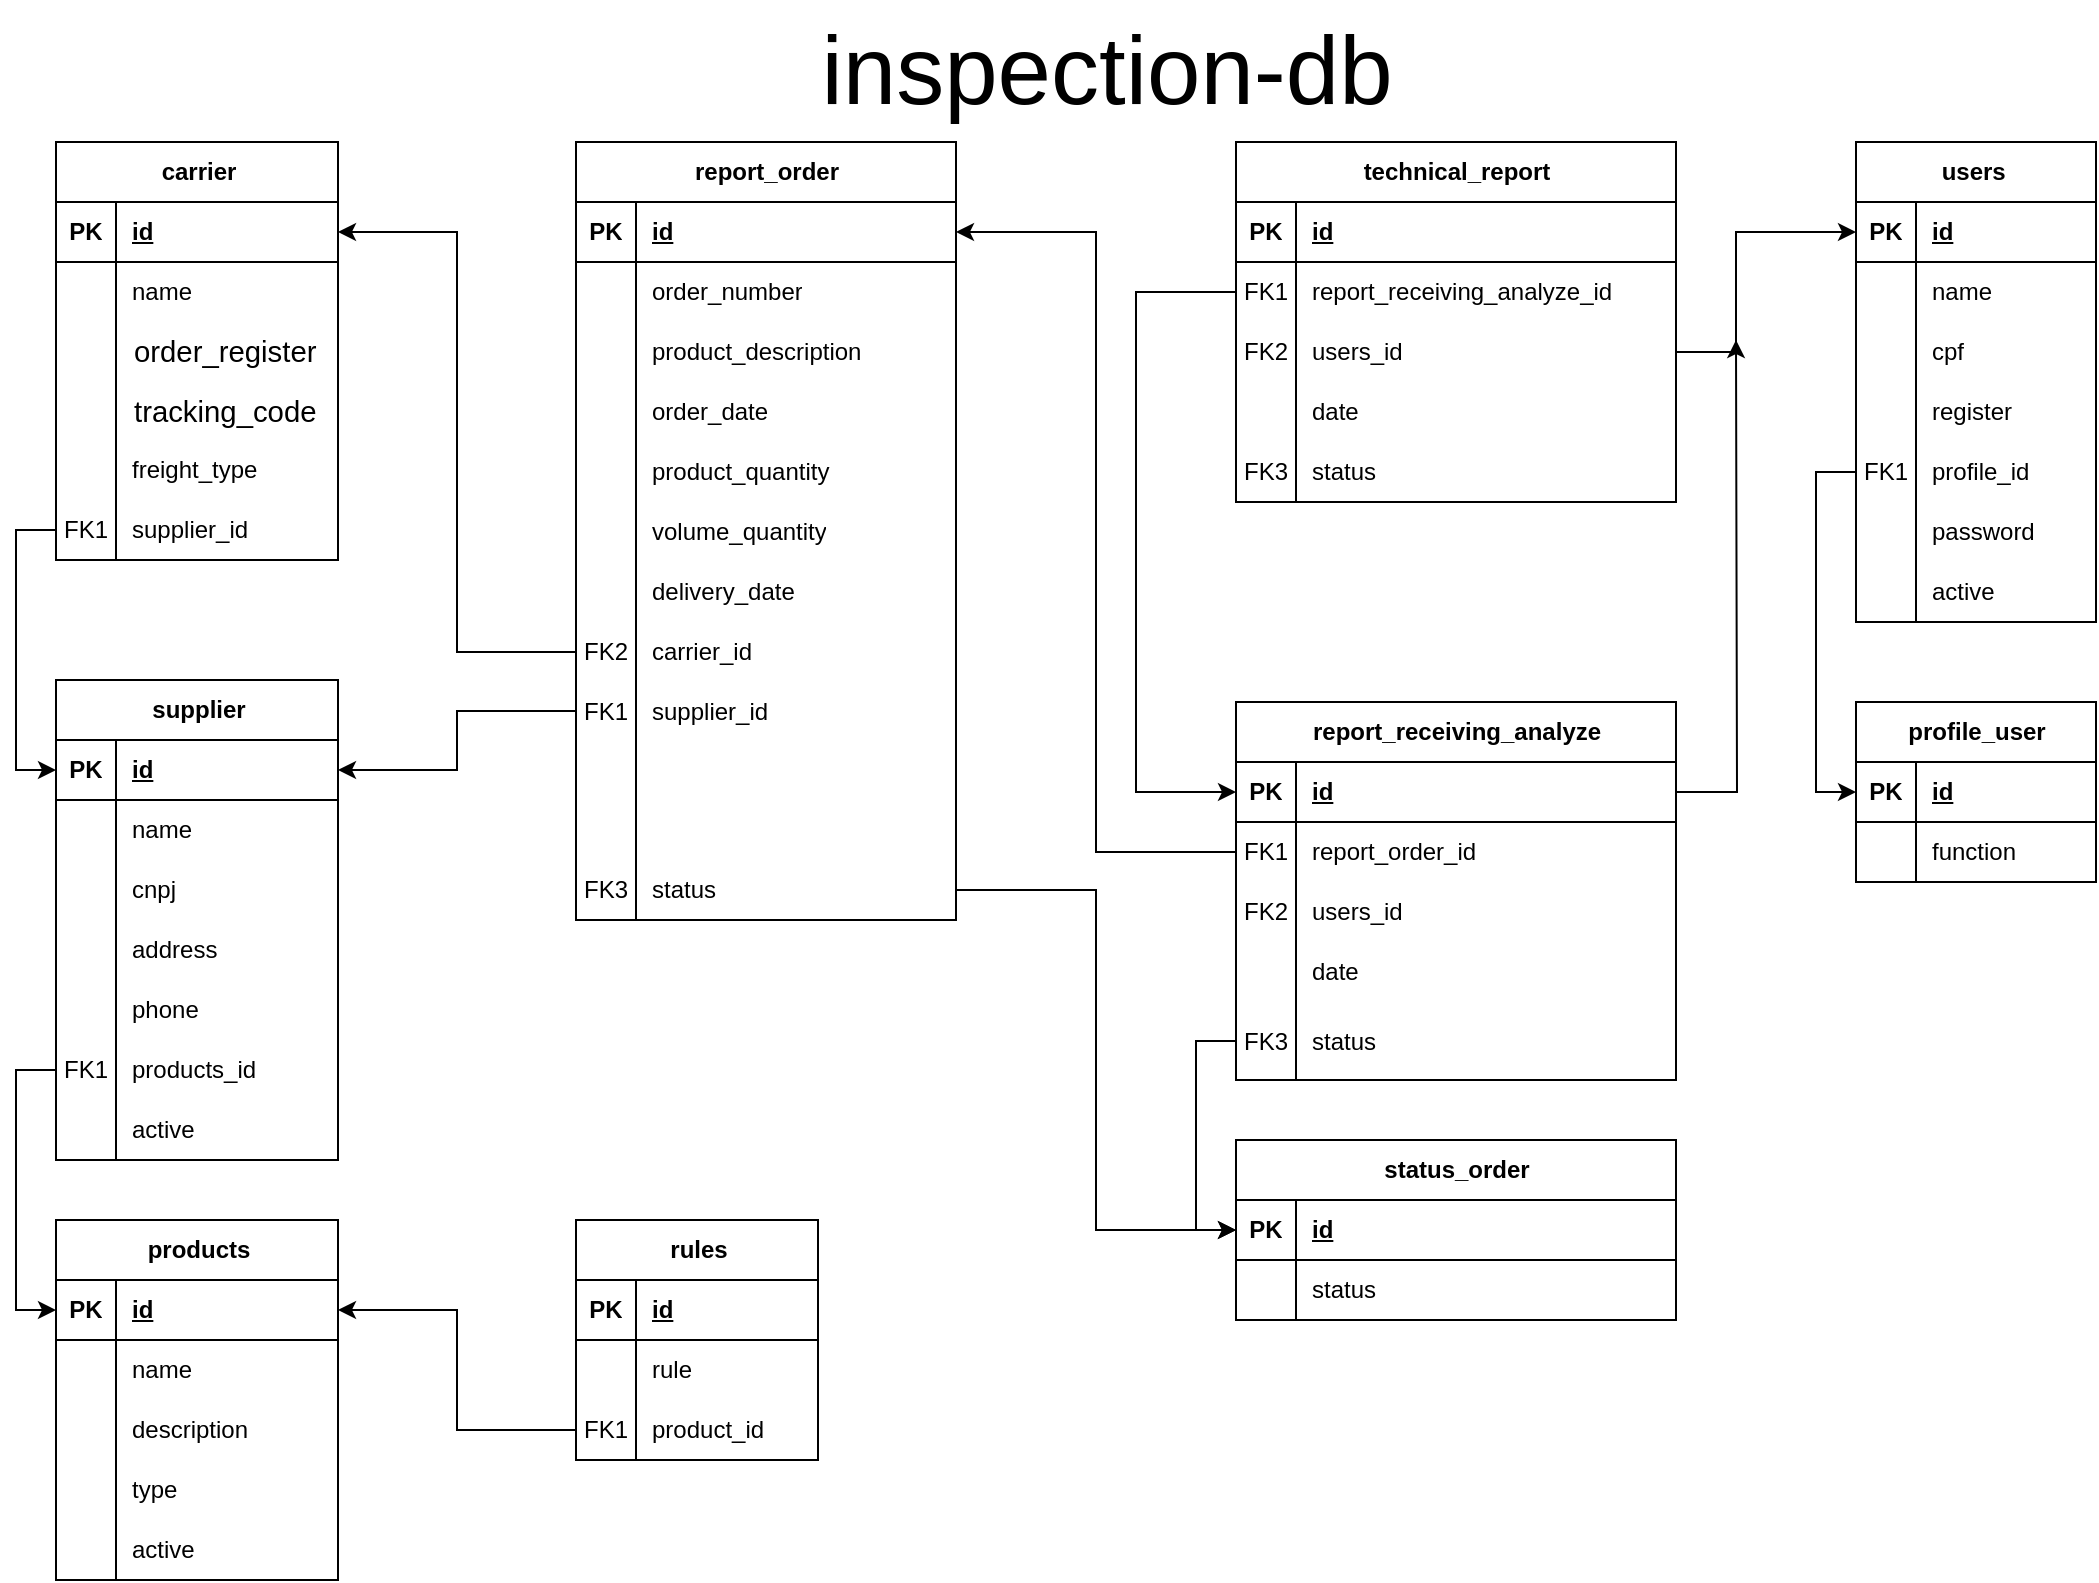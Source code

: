 <mxfile compressed="true" version="21.1.5" type="github"><diagram name="Page-1" id="ZE9zwZSQ98nv-ZVdDTvb"><mxGraphModel dx="1420" dy="761" grid="1" gridSize="10" guides="1" tooltips="1" connect="1" arrows="1" fold="1" page="1" pageScale="1" pageWidth="1169" pageHeight="827" math="0" shadow="0"><root><mxCell id="0"/><mxCell id="1" parent="0"/><mxCell id="NfDP1jDWUHnHSQHRCbAw-1" value="inspection-db" style="text;html=1;align=center;verticalAlign=middle;resizable=0;points=[];autosize=1;strokeColor=none;fillColor=none;fontSize=48;" parent="1" vertex="1"><mxGeometry x="430" width="310" height="70" as="geometry"/></mxCell><mxCell id="NfDP1jDWUHnHSQHRCbAw-32" value="users&lt;span style=&quot;white-space: pre;&quot;&gt; &lt;/span&gt;" style="shape=table;startSize=30;container=1;collapsible=1;childLayout=tableLayout;fixedRows=1;rowLines=0;fontStyle=1;align=center;resizeLast=1;html=1;" parent="1" vertex="1"><mxGeometry x="960" y="71" width="120" height="240" as="geometry"><mxRectangle x="30" y="110" width="100" height="30" as="alternateBounds"/></mxGeometry></mxCell><mxCell id="NfDP1jDWUHnHSQHRCbAw-33" value="" style="shape=tableRow;horizontal=0;startSize=0;swimlaneHead=0;swimlaneBody=0;fillColor=none;collapsible=0;dropTarget=0;points=[[0,0.5],[1,0.5]];portConstraint=eastwest;top=0;left=0;right=0;bottom=1;" parent="NfDP1jDWUHnHSQHRCbAw-32" vertex="1"><mxGeometry y="30" width="120" height="30" as="geometry"/></mxCell><mxCell id="NfDP1jDWUHnHSQHRCbAw-34" value="PK" style="shape=partialRectangle;connectable=0;fillColor=none;top=0;left=0;bottom=0;right=0;fontStyle=1;overflow=hidden;whiteSpace=wrap;html=1;" parent="NfDP1jDWUHnHSQHRCbAw-33" vertex="1"><mxGeometry width="30" height="30" as="geometry"><mxRectangle width="30" height="30" as="alternateBounds"/></mxGeometry></mxCell><mxCell id="NfDP1jDWUHnHSQHRCbAw-35" value="id" style="shape=partialRectangle;connectable=0;fillColor=none;top=0;left=0;bottom=0;right=0;align=left;spacingLeft=6;fontStyle=5;overflow=hidden;whiteSpace=wrap;html=1;" parent="NfDP1jDWUHnHSQHRCbAw-33" vertex="1"><mxGeometry x="30" width="90" height="30" as="geometry"><mxRectangle width="90" height="30" as="alternateBounds"/></mxGeometry></mxCell><mxCell id="NfDP1jDWUHnHSQHRCbAw-36" value="" style="shape=tableRow;horizontal=0;startSize=0;swimlaneHead=0;swimlaneBody=0;fillColor=none;collapsible=0;dropTarget=0;points=[[0,0.5],[1,0.5]];portConstraint=eastwest;top=0;left=0;right=0;bottom=0;" parent="NfDP1jDWUHnHSQHRCbAw-32" vertex="1"><mxGeometry y="60" width="120" height="30" as="geometry"/></mxCell><mxCell id="NfDP1jDWUHnHSQHRCbAw-37" value="" style="shape=partialRectangle;connectable=0;fillColor=none;top=0;left=0;bottom=0;right=0;editable=1;overflow=hidden;whiteSpace=wrap;html=1;" parent="NfDP1jDWUHnHSQHRCbAw-36" vertex="1"><mxGeometry width="30" height="30" as="geometry"><mxRectangle width="30" height="30" as="alternateBounds"/></mxGeometry></mxCell><mxCell id="NfDP1jDWUHnHSQHRCbAw-38" value="name" style="shape=partialRectangle;connectable=0;fillColor=none;top=0;left=0;bottom=0;right=0;align=left;spacingLeft=6;overflow=hidden;whiteSpace=wrap;html=1;" parent="NfDP1jDWUHnHSQHRCbAw-36" vertex="1"><mxGeometry x="30" width="90" height="30" as="geometry"><mxRectangle width="90" height="30" as="alternateBounds"/></mxGeometry></mxCell><mxCell id="NfDP1jDWUHnHSQHRCbAw-39" value="" style="shape=tableRow;horizontal=0;startSize=0;swimlaneHead=0;swimlaneBody=0;fillColor=none;collapsible=0;dropTarget=0;points=[[0,0.5],[1,0.5]];portConstraint=eastwest;top=0;left=0;right=0;bottom=0;" parent="NfDP1jDWUHnHSQHRCbAw-32" vertex="1"><mxGeometry y="90" width="120" height="30" as="geometry"/></mxCell><mxCell id="NfDP1jDWUHnHSQHRCbAw-40" value="" style="shape=partialRectangle;connectable=0;fillColor=none;top=0;left=0;bottom=0;right=0;editable=1;overflow=hidden;whiteSpace=wrap;html=1;" parent="NfDP1jDWUHnHSQHRCbAw-39" vertex="1"><mxGeometry width="30" height="30" as="geometry"><mxRectangle width="30" height="30" as="alternateBounds"/></mxGeometry></mxCell><mxCell id="NfDP1jDWUHnHSQHRCbAw-41" value="cpf" style="shape=partialRectangle;connectable=0;fillColor=none;top=0;left=0;bottom=0;right=0;align=left;spacingLeft=6;overflow=hidden;whiteSpace=wrap;html=1;" parent="NfDP1jDWUHnHSQHRCbAw-39" vertex="1"><mxGeometry x="30" width="90" height="30" as="geometry"><mxRectangle width="90" height="30" as="alternateBounds"/></mxGeometry></mxCell><mxCell id="NfDP1jDWUHnHSQHRCbAw-42" value="" style="shape=tableRow;horizontal=0;startSize=0;swimlaneHead=0;swimlaneBody=0;fillColor=none;collapsible=0;dropTarget=0;points=[[0,0.5],[1,0.5]];portConstraint=eastwest;top=0;left=0;right=0;bottom=0;" parent="NfDP1jDWUHnHSQHRCbAw-32" vertex="1"><mxGeometry y="120" width="120" height="30" as="geometry"/></mxCell><mxCell id="NfDP1jDWUHnHSQHRCbAw-43" value="" style="shape=partialRectangle;connectable=0;fillColor=none;top=0;left=0;bottom=0;right=0;editable=1;overflow=hidden;whiteSpace=wrap;html=1;" parent="NfDP1jDWUHnHSQHRCbAw-42" vertex="1"><mxGeometry width="30" height="30" as="geometry"><mxRectangle width="30" height="30" as="alternateBounds"/></mxGeometry></mxCell><mxCell id="NfDP1jDWUHnHSQHRCbAw-44" value="register" style="shape=partialRectangle;connectable=0;fillColor=none;top=0;left=0;bottom=0;right=0;align=left;spacingLeft=6;overflow=hidden;whiteSpace=wrap;html=1;" parent="NfDP1jDWUHnHSQHRCbAw-42" vertex="1"><mxGeometry x="30" width="90" height="30" as="geometry"><mxRectangle width="90" height="30" as="alternateBounds"/></mxGeometry></mxCell><mxCell id="NfDP1jDWUHnHSQHRCbAw-57" style="shape=tableRow;horizontal=0;startSize=0;swimlaneHead=0;swimlaneBody=0;fillColor=none;collapsible=0;dropTarget=0;points=[[0,0.5],[1,0.5]];portConstraint=eastwest;top=0;left=0;right=0;bottom=0;" parent="NfDP1jDWUHnHSQHRCbAw-32" vertex="1"><mxGeometry y="150" width="120" height="30" as="geometry"/></mxCell><mxCell id="NfDP1jDWUHnHSQHRCbAw-58" value="FK1" style="shape=partialRectangle;connectable=0;fillColor=none;top=0;left=0;bottom=0;right=0;editable=1;overflow=hidden;whiteSpace=wrap;html=1;" parent="NfDP1jDWUHnHSQHRCbAw-57" vertex="1"><mxGeometry width="30" height="30" as="geometry"><mxRectangle width="30" height="30" as="alternateBounds"/></mxGeometry></mxCell><mxCell id="NfDP1jDWUHnHSQHRCbAw-59" value="profile_id" style="shape=partialRectangle;connectable=0;fillColor=none;top=0;left=0;bottom=0;right=0;align=left;spacingLeft=6;overflow=hidden;whiteSpace=wrap;html=1;" parent="NfDP1jDWUHnHSQHRCbAw-57" vertex="1"><mxGeometry x="30" width="90" height="30" as="geometry"><mxRectangle width="90" height="30" as="alternateBounds"/></mxGeometry></mxCell><mxCell id="NfDP1jDWUHnHSQHRCbAw-54" style="shape=tableRow;horizontal=0;startSize=0;swimlaneHead=0;swimlaneBody=0;fillColor=none;collapsible=0;dropTarget=0;points=[[0,0.5],[1,0.5]];portConstraint=eastwest;top=0;left=0;right=0;bottom=0;" parent="NfDP1jDWUHnHSQHRCbAw-32" vertex="1"><mxGeometry y="180" width="120" height="30" as="geometry"/></mxCell><mxCell id="NfDP1jDWUHnHSQHRCbAw-55" style="shape=partialRectangle;connectable=0;fillColor=none;top=0;left=0;bottom=0;right=0;editable=1;overflow=hidden;whiteSpace=wrap;html=1;" parent="NfDP1jDWUHnHSQHRCbAw-54" vertex="1"><mxGeometry width="30" height="30" as="geometry"><mxRectangle width="30" height="30" as="alternateBounds"/></mxGeometry></mxCell><mxCell id="NfDP1jDWUHnHSQHRCbAw-56" value="password" style="shape=partialRectangle;connectable=0;fillColor=none;top=0;left=0;bottom=0;right=0;align=left;spacingLeft=6;overflow=hidden;whiteSpace=wrap;html=1;" parent="NfDP1jDWUHnHSQHRCbAw-54" vertex="1"><mxGeometry x="30" width="90" height="30" as="geometry"><mxRectangle width="90" height="30" as="alternateBounds"/></mxGeometry></mxCell><mxCell id="DbR1ga2IwTnICnc8zFe5-34" style="shape=tableRow;horizontal=0;startSize=0;swimlaneHead=0;swimlaneBody=0;fillColor=none;collapsible=0;dropTarget=0;points=[[0,0.5],[1,0.5]];portConstraint=eastwest;top=0;left=0;right=0;bottom=0;" vertex="1" parent="NfDP1jDWUHnHSQHRCbAw-32"><mxGeometry y="210" width="120" height="30" as="geometry"/></mxCell><mxCell id="DbR1ga2IwTnICnc8zFe5-35" style="shape=partialRectangle;connectable=0;fillColor=none;top=0;left=0;bottom=0;right=0;editable=1;overflow=hidden;whiteSpace=wrap;html=1;" vertex="1" parent="DbR1ga2IwTnICnc8zFe5-34"><mxGeometry width="30" height="30" as="geometry"><mxRectangle width="30" height="30" as="alternateBounds"/></mxGeometry></mxCell><mxCell id="DbR1ga2IwTnICnc8zFe5-36" value="active" style="shape=partialRectangle;connectable=0;fillColor=none;top=0;left=0;bottom=0;right=0;align=left;spacingLeft=6;overflow=hidden;whiteSpace=wrap;html=1;" vertex="1" parent="DbR1ga2IwTnICnc8zFe5-34"><mxGeometry x="30" width="90" height="30" as="geometry"><mxRectangle width="90" height="30" as="alternateBounds"/></mxGeometry></mxCell><mxCell id="NfDP1jDWUHnHSQHRCbAw-60" value="profile_user" style="shape=table;startSize=30;container=1;collapsible=1;childLayout=tableLayout;fixedRows=1;rowLines=0;fontStyle=1;align=center;resizeLast=1;html=1;" parent="1" vertex="1"><mxGeometry x="960" y="351" width="120" height="90" as="geometry"><mxRectangle x="30" y="110" width="100" height="30" as="alternateBounds"/></mxGeometry></mxCell><mxCell id="NfDP1jDWUHnHSQHRCbAw-61" value="" style="shape=tableRow;horizontal=0;startSize=0;swimlaneHead=0;swimlaneBody=0;fillColor=none;collapsible=0;dropTarget=0;points=[[0,0.5],[1,0.5]];portConstraint=eastwest;top=0;left=0;right=0;bottom=1;" parent="NfDP1jDWUHnHSQHRCbAw-60" vertex="1"><mxGeometry y="30" width="120" height="30" as="geometry"/></mxCell><mxCell id="NfDP1jDWUHnHSQHRCbAw-62" value="PK" style="shape=partialRectangle;connectable=0;fillColor=none;top=0;left=0;bottom=0;right=0;fontStyle=1;overflow=hidden;whiteSpace=wrap;html=1;" parent="NfDP1jDWUHnHSQHRCbAw-61" vertex="1"><mxGeometry width="30" height="30" as="geometry"><mxRectangle width="30" height="30" as="alternateBounds"/></mxGeometry></mxCell><mxCell id="NfDP1jDWUHnHSQHRCbAw-63" value="id" style="shape=partialRectangle;connectable=0;fillColor=none;top=0;left=0;bottom=0;right=0;align=left;spacingLeft=6;fontStyle=5;overflow=hidden;whiteSpace=wrap;html=1;" parent="NfDP1jDWUHnHSQHRCbAw-61" vertex="1"><mxGeometry x="30" width="90" height="30" as="geometry"><mxRectangle width="90" height="30" as="alternateBounds"/></mxGeometry></mxCell><mxCell id="NfDP1jDWUHnHSQHRCbAw-64" value="" style="shape=tableRow;horizontal=0;startSize=0;swimlaneHead=0;swimlaneBody=0;fillColor=none;collapsible=0;dropTarget=0;points=[[0,0.5],[1,0.5]];portConstraint=eastwest;top=0;left=0;right=0;bottom=0;" parent="NfDP1jDWUHnHSQHRCbAw-60" vertex="1"><mxGeometry y="60" width="120" height="30" as="geometry"/></mxCell><mxCell id="NfDP1jDWUHnHSQHRCbAw-65" value="" style="shape=partialRectangle;connectable=0;fillColor=none;top=0;left=0;bottom=0;right=0;editable=1;overflow=hidden;whiteSpace=wrap;html=1;" parent="NfDP1jDWUHnHSQHRCbAw-64" vertex="1"><mxGeometry width="30" height="30" as="geometry"><mxRectangle width="30" height="30" as="alternateBounds"/></mxGeometry></mxCell><mxCell id="NfDP1jDWUHnHSQHRCbAw-66" value="function" style="shape=partialRectangle;connectable=0;fillColor=none;top=0;left=0;bottom=0;right=0;align=left;spacingLeft=6;overflow=hidden;whiteSpace=wrap;html=1;" parent="NfDP1jDWUHnHSQHRCbAw-64" vertex="1"><mxGeometry x="30" width="90" height="30" as="geometry"><mxRectangle width="90" height="30" as="alternateBounds"/></mxGeometry></mxCell><mxCell id="NfDP1jDWUHnHSQHRCbAw-79" value="supplier" style="shape=table;startSize=30;container=1;collapsible=1;childLayout=tableLayout;fixedRows=1;rowLines=0;fontStyle=1;align=center;resizeLast=1;html=1;" parent="1" vertex="1"><mxGeometry x="60" y="340" width="141" height="240" as="geometry"><mxRectangle x="30" y="110" width="100" height="30" as="alternateBounds"/></mxGeometry></mxCell><mxCell id="NfDP1jDWUHnHSQHRCbAw-80" value="" style="shape=tableRow;horizontal=0;startSize=0;swimlaneHead=0;swimlaneBody=0;fillColor=none;collapsible=0;dropTarget=0;points=[[0,0.5],[1,0.5]];portConstraint=eastwest;top=0;left=0;right=0;bottom=1;" parent="NfDP1jDWUHnHSQHRCbAw-79" vertex="1"><mxGeometry y="30" width="141" height="30" as="geometry"/></mxCell><mxCell id="NfDP1jDWUHnHSQHRCbAw-81" value="PK" style="shape=partialRectangle;connectable=0;fillColor=none;top=0;left=0;bottom=0;right=0;fontStyle=1;overflow=hidden;whiteSpace=wrap;html=1;" parent="NfDP1jDWUHnHSQHRCbAw-80" vertex="1"><mxGeometry width="30" height="30" as="geometry"><mxRectangle width="30" height="30" as="alternateBounds"/></mxGeometry></mxCell><mxCell id="NfDP1jDWUHnHSQHRCbAw-82" value="id" style="shape=partialRectangle;connectable=0;fillColor=none;top=0;left=0;bottom=0;right=0;align=left;spacingLeft=6;fontStyle=5;overflow=hidden;whiteSpace=wrap;html=1;" parent="NfDP1jDWUHnHSQHRCbAw-80" vertex="1"><mxGeometry x="30" width="111" height="30" as="geometry"><mxRectangle width="111" height="30" as="alternateBounds"/></mxGeometry></mxCell><mxCell id="NfDP1jDWUHnHSQHRCbAw-83" value="" style="shape=tableRow;horizontal=0;startSize=0;swimlaneHead=0;swimlaneBody=0;fillColor=none;collapsible=0;dropTarget=0;points=[[0,0.5],[1,0.5]];portConstraint=eastwest;top=0;left=0;right=0;bottom=0;" parent="NfDP1jDWUHnHSQHRCbAw-79" vertex="1"><mxGeometry y="60" width="141" height="30" as="geometry"/></mxCell><mxCell id="NfDP1jDWUHnHSQHRCbAw-84" value="" style="shape=partialRectangle;connectable=0;fillColor=none;top=0;left=0;bottom=0;right=0;editable=1;overflow=hidden;whiteSpace=wrap;html=1;" parent="NfDP1jDWUHnHSQHRCbAw-83" vertex="1"><mxGeometry width="30" height="30" as="geometry"><mxRectangle width="30" height="30" as="alternateBounds"/></mxGeometry></mxCell><mxCell id="NfDP1jDWUHnHSQHRCbAw-85" value="name" style="shape=partialRectangle;connectable=0;fillColor=none;top=0;left=0;bottom=0;right=0;align=left;spacingLeft=6;overflow=hidden;whiteSpace=wrap;html=1;" parent="NfDP1jDWUHnHSQHRCbAw-83" vertex="1"><mxGeometry x="30" width="111" height="30" as="geometry"><mxRectangle width="111" height="30" as="alternateBounds"/></mxGeometry></mxCell><mxCell id="NfDP1jDWUHnHSQHRCbAw-86" value="" style="shape=tableRow;horizontal=0;startSize=0;swimlaneHead=0;swimlaneBody=0;fillColor=none;collapsible=0;dropTarget=0;points=[[0,0.5],[1,0.5]];portConstraint=eastwest;top=0;left=0;right=0;bottom=0;" parent="NfDP1jDWUHnHSQHRCbAw-79" vertex="1"><mxGeometry y="90" width="141" height="30" as="geometry"/></mxCell><mxCell id="NfDP1jDWUHnHSQHRCbAw-87" value="" style="shape=partialRectangle;connectable=0;fillColor=none;top=0;left=0;bottom=0;right=0;editable=1;overflow=hidden;whiteSpace=wrap;html=1;" parent="NfDP1jDWUHnHSQHRCbAw-86" vertex="1"><mxGeometry width="30" height="30" as="geometry"><mxRectangle width="30" height="30" as="alternateBounds"/></mxGeometry></mxCell><mxCell id="NfDP1jDWUHnHSQHRCbAw-88" value="cnpj" style="shape=partialRectangle;connectable=0;fillColor=none;top=0;left=0;bottom=0;right=0;align=left;spacingLeft=6;overflow=hidden;whiteSpace=wrap;html=1;" parent="NfDP1jDWUHnHSQHRCbAw-86" vertex="1"><mxGeometry x="30" width="111" height="30" as="geometry"><mxRectangle width="111" height="30" as="alternateBounds"/></mxGeometry></mxCell><mxCell id="NfDP1jDWUHnHSQHRCbAw-92" style="shape=tableRow;horizontal=0;startSize=0;swimlaneHead=0;swimlaneBody=0;fillColor=none;collapsible=0;dropTarget=0;points=[[0,0.5],[1,0.5]];portConstraint=eastwest;top=0;left=0;right=0;bottom=0;" parent="NfDP1jDWUHnHSQHRCbAw-79" vertex="1"><mxGeometry y="120" width="141" height="30" as="geometry"/></mxCell><mxCell id="NfDP1jDWUHnHSQHRCbAw-93" value="" style="shape=partialRectangle;connectable=0;fillColor=none;top=0;left=0;bottom=0;right=0;editable=1;overflow=hidden;whiteSpace=wrap;html=1;" parent="NfDP1jDWUHnHSQHRCbAw-92" vertex="1"><mxGeometry width="30" height="30" as="geometry"><mxRectangle width="30" height="30" as="alternateBounds"/></mxGeometry></mxCell><mxCell id="NfDP1jDWUHnHSQHRCbAw-94" value="address" style="shape=partialRectangle;connectable=0;fillColor=none;top=0;left=0;bottom=0;right=0;align=left;spacingLeft=6;overflow=hidden;whiteSpace=wrap;html=1;" parent="NfDP1jDWUHnHSQHRCbAw-92" vertex="1"><mxGeometry x="30" width="111" height="30" as="geometry"><mxRectangle width="111" height="30" as="alternateBounds"/></mxGeometry></mxCell><mxCell id="OIVWoe9oQe6rwaoEvRiy-20" style="shape=tableRow;horizontal=0;startSize=0;swimlaneHead=0;swimlaneBody=0;fillColor=none;collapsible=0;dropTarget=0;points=[[0,0.5],[1,0.5]];portConstraint=eastwest;top=0;left=0;right=0;bottom=0;" parent="NfDP1jDWUHnHSQHRCbAw-79" vertex="1"><mxGeometry y="150" width="141" height="30" as="geometry"/></mxCell><mxCell id="OIVWoe9oQe6rwaoEvRiy-21" style="shape=partialRectangle;connectable=0;fillColor=none;top=0;left=0;bottom=0;right=0;editable=1;overflow=hidden;whiteSpace=wrap;html=1;" parent="OIVWoe9oQe6rwaoEvRiy-20" vertex="1"><mxGeometry width="30" height="30" as="geometry"><mxRectangle width="30" height="30" as="alternateBounds"/></mxGeometry></mxCell><mxCell id="OIVWoe9oQe6rwaoEvRiy-22" value="phone" style="shape=partialRectangle;connectable=0;fillColor=none;top=0;left=0;bottom=0;right=0;align=left;spacingLeft=6;overflow=hidden;whiteSpace=wrap;html=1;" parent="OIVWoe9oQe6rwaoEvRiy-20" vertex="1"><mxGeometry x="30" width="111" height="30" as="geometry"><mxRectangle width="111" height="30" as="alternateBounds"/></mxGeometry></mxCell><mxCell id="NfDP1jDWUHnHSQHRCbAw-89" value="" style="shape=tableRow;horizontal=0;startSize=0;swimlaneHead=0;swimlaneBody=0;fillColor=none;collapsible=0;dropTarget=0;points=[[0,0.5],[1,0.5]];portConstraint=eastwest;top=0;left=0;right=0;bottom=0;" parent="NfDP1jDWUHnHSQHRCbAw-79" vertex="1"><mxGeometry y="180" width="141" height="30" as="geometry"/></mxCell><mxCell id="NfDP1jDWUHnHSQHRCbAw-90" value="FK1" style="shape=partialRectangle;connectable=0;fillColor=none;top=0;left=0;bottom=0;right=0;editable=1;overflow=hidden;whiteSpace=wrap;html=1;" parent="NfDP1jDWUHnHSQHRCbAw-89" vertex="1"><mxGeometry width="30" height="30" as="geometry"><mxRectangle width="30" height="30" as="alternateBounds"/></mxGeometry></mxCell><mxCell id="NfDP1jDWUHnHSQHRCbAw-91" value="products_id" style="shape=partialRectangle;connectable=0;fillColor=none;top=0;left=0;bottom=0;right=0;align=left;spacingLeft=6;overflow=hidden;whiteSpace=wrap;html=1;" parent="NfDP1jDWUHnHSQHRCbAw-89" vertex="1"><mxGeometry x="30" width="111" height="30" as="geometry"><mxRectangle width="111" height="30" as="alternateBounds"/></mxGeometry></mxCell><mxCell id="DbR1ga2IwTnICnc8zFe5-40" style="shape=tableRow;horizontal=0;startSize=0;swimlaneHead=0;swimlaneBody=0;fillColor=none;collapsible=0;dropTarget=0;points=[[0,0.5],[1,0.5]];portConstraint=eastwest;top=0;left=0;right=0;bottom=0;" vertex="1" parent="NfDP1jDWUHnHSQHRCbAw-79"><mxGeometry y="210" width="141" height="30" as="geometry"/></mxCell><mxCell id="DbR1ga2IwTnICnc8zFe5-41" style="shape=partialRectangle;connectable=0;fillColor=none;top=0;left=0;bottom=0;right=0;editable=1;overflow=hidden;whiteSpace=wrap;html=1;" vertex="1" parent="DbR1ga2IwTnICnc8zFe5-40"><mxGeometry width="30" height="30" as="geometry"><mxRectangle width="30" height="30" as="alternateBounds"/></mxGeometry></mxCell><mxCell id="DbR1ga2IwTnICnc8zFe5-42" value="active" style="shape=partialRectangle;connectable=0;fillColor=none;top=0;left=0;bottom=0;right=0;align=left;spacingLeft=6;overflow=hidden;whiteSpace=wrap;html=1;" vertex="1" parent="DbR1ga2IwTnICnc8zFe5-40"><mxGeometry x="30" width="111" height="30" as="geometry"><mxRectangle width="111" height="30" as="alternateBounds"/></mxGeometry></mxCell><mxCell id="OIVWoe9oQe6rwaoEvRiy-1" value="carrier" style="shape=table;startSize=30;container=1;collapsible=1;childLayout=tableLayout;fixedRows=1;rowLines=0;fontStyle=1;align=center;resizeLast=1;html=1;" parent="1" vertex="1"><mxGeometry x="60" y="71" width="141" height="209" as="geometry"><mxRectangle x="30" y="110" width="100" height="30" as="alternateBounds"/></mxGeometry></mxCell><mxCell id="OIVWoe9oQe6rwaoEvRiy-2" value="" style="shape=tableRow;horizontal=0;startSize=0;swimlaneHead=0;swimlaneBody=0;fillColor=none;collapsible=0;dropTarget=0;points=[[0,0.5],[1,0.5]];portConstraint=eastwest;top=0;left=0;right=0;bottom=1;" parent="OIVWoe9oQe6rwaoEvRiy-1" vertex="1"><mxGeometry y="30" width="141" height="30" as="geometry"/></mxCell><mxCell id="OIVWoe9oQe6rwaoEvRiy-3" value="PK" style="shape=partialRectangle;connectable=0;fillColor=none;top=0;left=0;bottom=0;right=0;fontStyle=1;overflow=hidden;whiteSpace=wrap;html=1;" parent="OIVWoe9oQe6rwaoEvRiy-2" vertex="1"><mxGeometry width="30" height="30" as="geometry"><mxRectangle width="30" height="30" as="alternateBounds"/></mxGeometry></mxCell><mxCell id="OIVWoe9oQe6rwaoEvRiy-4" value="id" style="shape=partialRectangle;connectable=0;fillColor=none;top=0;left=0;bottom=0;right=0;align=left;spacingLeft=6;fontStyle=5;overflow=hidden;whiteSpace=wrap;html=1;" parent="OIVWoe9oQe6rwaoEvRiy-2" vertex="1"><mxGeometry x="30" width="111" height="30" as="geometry"><mxRectangle width="111" height="30" as="alternateBounds"/></mxGeometry></mxCell><mxCell id="OIVWoe9oQe6rwaoEvRiy-5" value="" style="shape=tableRow;horizontal=0;startSize=0;swimlaneHead=0;swimlaneBody=0;fillColor=none;collapsible=0;dropTarget=0;points=[[0,0.5],[1,0.5]];portConstraint=eastwest;top=0;left=0;right=0;bottom=0;" parent="OIVWoe9oQe6rwaoEvRiy-1" vertex="1"><mxGeometry y="60" width="141" height="29" as="geometry"/></mxCell><mxCell id="OIVWoe9oQe6rwaoEvRiy-6" value="" style="shape=partialRectangle;connectable=0;fillColor=none;top=0;left=0;bottom=0;right=0;editable=1;overflow=hidden;whiteSpace=wrap;html=1;" parent="OIVWoe9oQe6rwaoEvRiy-5" vertex="1"><mxGeometry width="30" height="29" as="geometry"><mxRectangle width="30" height="29" as="alternateBounds"/></mxGeometry></mxCell><mxCell id="OIVWoe9oQe6rwaoEvRiy-7" value="name" style="shape=partialRectangle;connectable=0;fillColor=none;top=0;left=0;bottom=0;right=0;align=left;spacingLeft=6;overflow=hidden;whiteSpace=wrap;html=1;" parent="OIVWoe9oQe6rwaoEvRiy-5" vertex="1"><mxGeometry x="30" width="111" height="29" as="geometry"><mxRectangle width="111" height="29" as="alternateBounds"/></mxGeometry></mxCell><mxCell id="OIVWoe9oQe6rwaoEvRiy-8" value="" style="shape=tableRow;horizontal=0;startSize=0;swimlaneHead=0;swimlaneBody=0;fillColor=none;collapsible=0;dropTarget=0;points=[[0,0.5],[1,0.5]];portConstraint=eastwest;top=0;left=0;right=0;bottom=0;" parent="OIVWoe9oQe6rwaoEvRiy-1" vertex="1"><mxGeometry y="89" width="141" height="30" as="geometry"/></mxCell><mxCell id="OIVWoe9oQe6rwaoEvRiy-9" value="" style="shape=partialRectangle;connectable=0;fillColor=none;top=0;left=0;bottom=0;right=0;editable=1;overflow=hidden;whiteSpace=wrap;html=1;" parent="OIVWoe9oQe6rwaoEvRiy-8" vertex="1"><mxGeometry width="30" height="30" as="geometry"><mxRectangle width="30" height="30" as="alternateBounds"/></mxGeometry></mxCell><mxCell id="OIVWoe9oQe6rwaoEvRiy-10" value="&lt;div style=&quot;font-size: medium;&quot; data-ccp-timestamp=&quot;1680735380730&quot;&gt;&lt;table style=&quot;border-collapse: collapse; width: 73pt;&quot; width=&quot;97&quot;&gt;&lt;colgroup&gt;&lt;col style=&quot;width: 73pt;&quot; width=&quot;97&quot;&gt;&lt;/colgroup&gt;&lt;tbody&gt;&lt;tr style=&quot;height: 15pt;&quot; height=&quot;20&quot;&gt;&lt;td style=&quot;padding-top: 1px; padding-right: 1px; padding-left: 1px; font-size: 11pt; font-family: Calibri, sans-serif; vertical-align: bottom; border: none; width: 73pt; height: 15pt;&quot; height=&quot;20&quot; width=&quot;97&quot;&gt;order_register&lt;/td&gt;&lt;/tr&gt;&lt;/tbody&gt;&lt;/table&gt;&lt;/div&gt;" style="shape=partialRectangle;connectable=0;fillColor=none;top=0;left=0;bottom=0;right=0;align=left;spacingLeft=6;overflow=hidden;whiteSpace=wrap;html=1;" parent="OIVWoe9oQe6rwaoEvRiy-8" vertex="1"><mxGeometry x="30" width="111" height="30" as="geometry"><mxRectangle width="111" height="30" as="alternateBounds"/></mxGeometry></mxCell><mxCell id="OIVWoe9oQe6rwaoEvRiy-11" value="" style="shape=tableRow;horizontal=0;startSize=0;swimlaneHead=0;swimlaneBody=0;fillColor=none;collapsible=0;dropTarget=0;points=[[0,0.5],[1,0.5]];portConstraint=eastwest;top=0;left=0;right=0;bottom=0;" parent="OIVWoe9oQe6rwaoEvRiy-1" vertex="1"><mxGeometry y="119" width="141" height="30" as="geometry"/></mxCell><mxCell id="OIVWoe9oQe6rwaoEvRiy-12" value="" style="shape=partialRectangle;connectable=0;fillColor=none;top=0;left=0;bottom=0;right=0;editable=1;overflow=hidden;whiteSpace=wrap;html=1;" parent="OIVWoe9oQe6rwaoEvRiy-11" vertex="1"><mxGeometry width="30" height="30" as="geometry"><mxRectangle width="30" height="30" as="alternateBounds"/></mxGeometry></mxCell><mxCell id="OIVWoe9oQe6rwaoEvRiy-13" value="&lt;div style=&quot;font-size: medium;&quot; data-ccp-timestamp=&quot;1680735405231&quot;&gt;&lt;table style=&quot;border-collapse: collapse; width: 79pt;&quot; width=&quot;105&quot;&gt;&lt;colgroup&gt;&lt;col style=&quot;width: 79pt;&quot; width=&quot;105&quot;&gt;&lt;/colgroup&gt;&lt;tbody&gt;&lt;tr style=&quot;height: 15pt;&quot; height=&quot;20&quot;&gt;&lt;td style=&quot;padding-top: 1px; padding-right: 1px; padding-left: 1px; font-size: 11pt; font-family: Calibri, sans-serif; vertical-align: bottom; border: none; width: 79pt; height: 15pt;&quot; height=&quot;20&quot; width=&quot;105&quot;&gt;tracking_code&lt;/td&gt;&lt;/tr&gt;&lt;/tbody&gt;&lt;/table&gt;&lt;/div&gt;" style="shape=partialRectangle;connectable=0;fillColor=none;top=0;left=0;bottom=0;right=0;align=left;spacingLeft=6;overflow=hidden;whiteSpace=wrap;html=1;" parent="OIVWoe9oQe6rwaoEvRiy-11" vertex="1"><mxGeometry x="30" width="111" height="30" as="geometry"><mxRectangle width="111" height="30" as="alternateBounds"/></mxGeometry></mxCell><mxCell id="OIVWoe9oQe6rwaoEvRiy-14" value="" style="shape=tableRow;horizontal=0;startSize=0;swimlaneHead=0;swimlaneBody=0;fillColor=none;collapsible=0;dropTarget=0;points=[[0,0.5],[1,0.5]];portConstraint=eastwest;top=0;left=0;right=0;bottom=0;fontColor=#F0F0F0;" parent="OIVWoe9oQe6rwaoEvRiy-1" vertex="1"><mxGeometry y="149" width="141" height="30" as="geometry"/></mxCell><mxCell id="OIVWoe9oQe6rwaoEvRiy-15" value="" style="shape=partialRectangle;connectable=0;fillColor=none;top=0;left=0;bottom=0;right=0;editable=1;overflow=hidden;whiteSpace=wrap;html=1;" parent="OIVWoe9oQe6rwaoEvRiy-14" vertex="1"><mxGeometry width="30" height="30" as="geometry"><mxRectangle width="30" height="30" as="alternateBounds"/></mxGeometry></mxCell><mxCell id="OIVWoe9oQe6rwaoEvRiy-16" value="freight_type" style="shape=partialRectangle;connectable=0;fillColor=none;top=0;left=0;bottom=0;right=0;align=left;spacingLeft=6;overflow=hidden;html=1;fontColor=default;" parent="OIVWoe9oQe6rwaoEvRiy-14" vertex="1"><mxGeometry x="30" width="111" height="30" as="geometry"><mxRectangle width="111" height="30" as="alternateBounds"/></mxGeometry></mxCell><mxCell id="OIVWoe9oQe6rwaoEvRiy-27" style="shape=tableRow;horizontal=0;startSize=0;swimlaneHead=0;swimlaneBody=0;fillColor=none;collapsible=0;dropTarget=0;points=[[0,0.5],[1,0.5]];portConstraint=eastwest;top=0;left=0;right=0;bottom=0;" parent="OIVWoe9oQe6rwaoEvRiy-1" vertex="1"><mxGeometry y="179" width="141" height="30" as="geometry"/></mxCell><mxCell id="OIVWoe9oQe6rwaoEvRiy-28" value="FK1" style="shape=partialRectangle;connectable=0;fillColor=none;top=0;left=0;bottom=0;right=0;editable=1;overflow=hidden;whiteSpace=wrap;html=1;" parent="OIVWoe9oQe6rwaoEvRiy-27" vertex="1"><mxGeometry width="30" height="30" as="geometry"><mxRectangle width="30" height="30" as="alternateBounds"/></mxGeometry></mxCell><mxCell id="OIVWoe9oQe6rwaoEvRiy-29" value="supplier_id" style="shape=partialRectangle;connectable=0;fillColor=none;top=0;left=0;bottom=0;right=0;align=left;spacingLeft=6;overflow=hidden;whiteSpace=wrap;html=1;" parent="OIVWoe9oQe6rwaoEvRiy-27" vertex="1"><mxGeometry x="30" width="111" height="30" as="geometry"><mxRectangle width="111" height="30" as="alternateBounds"/></mxGeometry></mxCell><mxCell id="Um1xUjLdDumZbKxcrTHZ-1" value="report_order" style="shape=table;startSize=30;container=1;collapsible=1;childLayout=tableLayout;fixedRows=1;rowLines=0;fontStyle=1;align=center;resizeLast=1;html=1;fillColor=none;" parent="1" vertex="1"><mxGeometry x="320" y="71" width="190" height="389" as="geometry"><mxRectangle x="30" y="110" width="100" height="30" as="alternateBounds"/></mxGeometry></mxCell><mxCell id="Um1xUjLdDumZbKxcrTHZ-2" value="" style="shape=tableRow;horizontal=0;startSize=0;swimlaneHead=0;swimlaneBody=0;fillColor=none;collapsible=0;dropTarget=0;points=[[0,0.5],[1,0.5]];portConstraint=eastwest;top=0;left=0;right=0;bottom=1;" parent="Um1xUjLdDumZbKxcrTHZ-1" vertex="1"><mxGeometry y="30" width="190" height="30" as="geometry"/></mxCell><mxCell id="Um1xUjLdDumZbKxcrTHZ-3" value="PK" style="shape=partialRectangle;connectable=0;fillColor=none;top=0;left=0;bottom=0;right=0;fontStyle=1;overflow=hidden;whiteSpace=wrap;html=1;" parent="Um1xUjLdDumZbKxcrTHZ-2" vertex="1"><mxGeometry width="30" height="30" as="geometry"><mxRectangle width="30" height="30" as="alternateBounds"/></mxGeometry></mxCell><mxCell id="Um1xUjLdDumZbKxcrTHZ-4" value="id" style="shape=partialRectangle;connectable=0;fillColor=none;top=0;left=0;bottom=0;right=0;align=left;spacingLeft=6;fontStyle=5;overflow=hidden;whiteSpace=wrap;html=1;" parent="Um1xUjLdDumZbKxcrTHZ-2" vertex="1"><mxGeometry x="30" width="160" height="30" as="geometry"><mxRectangle width="160" height="30" as="alternateBounds"/></mxGeometry></mxCell><mxCell id="Um1xUjLdDumZbKxcrTHZ-5" value="" style="shape=tableRow;horizontal=0;startSize=0;swimlaneHead=0;swimlaneBody=0;fillColor=none;collapsible=0;dropTarget=0;points=[[0,0.5],[1,0.5]];portConstraint=eastwest;top=0;left=0;right=0;bottom=0;" parent="Um1xUjLdDumZbKxcrTHZ-1" vertex="1"><mxGeometry y="60" width="190" height="30" as="geometry"/></mxCell><mxCell id="Um1xUjLdDumZbKxcrTHZ-6" value="" style="shape=partialRectangle;connectable=0;fillColor=none;top=0;left=0;bottom=0;right=0;editable=1;overflow=hidden;whiteSpace=wrap;html=1;" parent="Um1xUjLdDumZbKxcrTHZ-5" vertex="1"><mxGeometry width="30" height="30" as="geometry"><mxRectangle width="30" height="30" as="alternateBounds"/></mxGeometry></mxCell><mxCell id="Um1xUjLdDumZbKxcrTHZ-7" value="order_number" style="shape=partialRectangle;connectable=0;fillColor=none;top=0;left=0;bottom=0;right=0;align=left;spacingLeft=6;overflow=hidden;whiteSpace=wrap;html=1;" parent="Um1xUjLdDumZbKxcrTHZ-5" vertex="1"><mxGeometry x="30" width="160" height="30" as="geometry"><mxRectangle width="160" height="30" as="alternateBounds"/></mxGeometry></mxCell><mxCell id="Um1xUjLdDumZbKxcrTHZ-8" value="" style="shape=tableRow;horizontal=0;startSize=0;swimlaneHead=0;swimlaneBody=0;fillColor=none;collapsible=0;dropTarget=0;points=[[0,0.5],[1,0.5]];portConstraint=eastwest;top=0;left=0;right=0;bottom=0;" parent="Um1xUjLdDumZbKxcrTHZ-1" vertex="1"><mxGeometry y="90" width="190" height="30" as="geometry"/></mxCell><mxCell id="Um1xUjLdDumZbKxcrTHZ-9" value="" style="shape=partialRectangle;connectable=0;fillColor=none;top=0;left=0;bottom=0;right=0;editable=1;overflow=hidden;whiteSpace=wrap;html=1;" parent="Um1xUjLdDumZbKxcrTHZ-8" vertex="1"><mxGeometry width="30" height="30" as="geometry"><mxRectangle width="30" height="30" as="alternateBounds"/></mxGeometry></mxCell><mxCell id="Um1xUjLdDumZbKxcrTHZ-10" value="product_description" style="shape=partialRectangle;connectable=0;fillColor=none;top=0;left=0;bottom=0;right=0;align=left;spacingLeft=6;overflow=hidden;whiteSpace=wrap;html=1;strokeColor=default;" parent="Um1xUjLdDumZbKxcrTHZ-8" vertex="1"><mxGeometry x="30" width="160" height="30" as="geometry"><mxRectangle width="160" height="30" as="alternateBounds"/></mxGeometry></mxCell><mxCell id="Um1xUjLdDumZbKxcrTHZ-11" value="" style="shape=tableRow;horizontal=0;startSize=0;swimlaneHead=0;swimlaneBody=0;fillColor=none;collapsible=0;dropTarget=0;points=[[0,0.5],[1,0.5]];portConstraint=eastwest;top=0;left=0;right=0;bottom=0;" parent="Um1xUjLdDumZbKxcrTHZ-1" vertex="1"><mxGeometry y="120" width="190" height="30" as="geometry"/></mxCell><mxCell id="Um1xUjLdDumZbKxcrTHZ-12" value="" style="shape=partialRectangle;connectable=0;fillColor=none;top=0;left=0;bottom=0;right=0;editable=1;overflow=hidden;whiteSpace=wrap;html=1;" parent="Um1xUjLdDumZbKxcrTHZ-11" vertex="1"><mxGeometry width="30" height="30" as="geometry"><mxRectangle width="30" height="30" as="alternateBounds"/></mxGeometry></mxCell><mxCell id="Um1xUjLdDumZbKxcrTHZ-13" value="order_date" style="shape=partialRectangle;connectable=0;fillColor=none;top=0;left=0;bottom=0;right=0;align=left;spacingLeft=6;overflow=hidden;whiteSpace=wrap;html=1;" parent="Um1xUjLdDumZbKxcrTHZ-11" vertex="1"><mxGeometry x="30" width="160" height="30" as="geometry"><mxRectangle width="160" height="30" as="alternateBounds"/></mxGeometry></mxCell><mxCell id="Um1xUjLdDumZbKxcrTHZ-20" style="shape=tableRow;horizontal=0;startSize=0;swimlaneHead=0;swimlaneBody=0;fillColor=none;collapsible=0;dropTarget=0;points=[[0,0.5],[1,0.5]];portConstraint=eastwest;top=0;left=0;right=0;bottom=0;" parent="Um1xUjLdDumZbKxcrTHZ-1" vertex="1"><mxGeometry y="150" width="190" height="30" as="geometry"/></mxCell><mxCell id="Um1xUjLdDumZbKxcrTHZ-21" style="shape=partialRectangle;connectable=0;fillColor=none;top=0;left=0;bottom=0;right=0;editable=1;overflow=hidden;whiteSpace=wrap;html=1;" parent="Um1xUjLdDumZbKxcrTHZ-20" vertex="1"><mxGeometry width="30" height="30" as="geometry"><mxRectangle width="30" height="30" as="alternateBounds"/></mxGeometry></mxCell><mxCell id="Um1xUjLdDumZbKxcrTHZ-22" value="product_quantity" style="shape=partialRectangle;connectable=0;fillColor=none;top=0;left=0;bottom=0;right=0;align=left;spacingLeft=6;overflow=hidden;whiteSpace=wrap;html=1;" parent="Um1xUjLdDumZbKxcrTHZ-20" vertex="1"><mxGeometry x="30" width="160" height="30" as="geometry"><mxRectangle width="160" height="30" as="alternateBounds"/></mxGeometry></mxCell><mxCell id="Um1xUjLdDumZbKxcrTHZ-23" style="shape=tableRow;horizontal=0;startSize=0;swimlaneHead=0;swimlaneBody=0;fillColor=none;collapsible=0;dropTarget=0;points=[[0,0.5],[1,0.5]];portConstraint=eastwest;top=0;left=0;right=0;bottom=0;" parent="Um1xUjLdDumZbKxcrTHZ-1" vertex="1"><mxGeometry y="180" width="190" height="30" as="geometry"/></mxCell><mxCell id="Um1xUjLdDumZbKxcrTHZ-24" style="shape=partialRectangle;connectable=0;fillColor=none;top=0;left=0;bottom=0;right=0;editable=1;overflow=hidden;whiteSpace=wrap;html=1;" parent="Um1xUjLdDumZbKxcrTHZ-23" vertex="1"><mxGeometry width="30" height="30" as="geometry"><mxRectangle width="30" height="30" as="alternateBounds"/></mxGeometry></mxCell><mxCell id="Um1xUjLdDumZbKxcrTHZ-25" value="volume_quantity" style="shape=partialRectangle;connectable=0;fillColor=none;top=0;left=0;bottom=0;right=0;align=left;spacingLeft=6;overflow=hidden;whiteSpace=wrap;html=1;" parent="Um1xUjLdDumZbKxcrTHZ-23" vertex="1"><mxGeometry x="30" width="160" height="30" as="geometry"><mxRectangle width="160" height="30" as="alternateBounds"/></mxGeometry></mxCell><mxCell id="Um1xUjLdDumZbKxcrTHZ-26" style="shape=tableRow;horizontal=0;startSize=0;swimlaneHead=0;swimlaneBody=0;fillColor=none;collapsible=0;dropTarget=0;points=[[0,0.5],[1,0.5]];portConstraint=eastwest;top=0;left=0;right=0;bottom=0;" parent="Um1xUjLdDumZbKxcrTHZ-1" vertex="1"><mxGeometry y="210" width="190" height="30" as="geometry"/></mxCell><mxCell id="Um1xUjLdDumZbKxcrTHZ-27" style="shape=partialRectangle;connectable=0;fillColor=none;top=0;left=0;bottom=0;right=0;editable=1;overflow=hidden;whiteSpace=wrap;html=1;" parent="Um1xUjLdDumZbKxcrTHZ-26" vertex="1"><mxGeometry width="30" height="30" as="geometry"><mxRectangle width="30" height="30" as="alternateBounds"/></mxGeometry></mxCell><mxCell id="Um1xUjLdDumZbKxcrTHZ-28" value="delivery_date" style="shape=partialRectangle;connectable=0;fillColor=none;top=0;left=0;bottom=0;right=0;align=left;spacingLeft=6;overflow=hidden;whiteSpace=wrap;html=1;" parent="Um1xUjLdDumZbKxcrTHZ-26" vertex="1"><mxGeometry x="30" width="160" height="30" as="geometry"><mxRectangle width="160" height="30" as="alternateBounds"/></mxGeometry></mxCell><mxCell id="Um1xUjLdDumZbKxcrTHZ-14" style="shape=tableRow;horizontal=0;startSize=0;swimlaneHead=0;swimlaneBody=0;fillColor=none;collapsible=0;dropTarget=0;points=[[0,0.5],[1,0.5]];portConstraint=eastwest;top=0;left=0;right=0;bottom=0;" parent="Um1xUjLdDumZbKxcrTHZ-1" vertex="1"><mxGeometry y="240" width="190" height="30" as="geometry"/></mxCell><mxCell id="Um1xUjLdDumZbKxcrTHZ-15" value="FK2" style="shape=partialRectangle;connectable=0;fillColor=none;top=0;left=0;bottom=0;right=0;editable=1;overflow=hidden;whiteSpace=wrap;html=1;" parent="Um1xUjLdDumZbKxcrTHZ-14" vertex="1"><mxGeometry width="30" height="30" as="geometry"><mxRectangle width="30" height="30" as="alternateBounds"/></mxGeometry></mxCell><mxCell id="Um1xUjLdDumZbKxcrTHZ-16" value="carrier_id" style="shape=partialRectangle;connectable=0;fillColor=none;top=0;left=0;bottom=0;right=0;align=left;spacingLeft=6;overflow=hidden;whiteSpace=wrap;html=1;" parent="Um1xUjLdDumZbKxcrTHZ-14" vertex="1"><mxGeometry x="30" width="160" height="30" as="geometry"><mxRectangle width="160" height="30" as="alternateBounds"/></mxGeometry></mxCell><mxCell id="Um1xUjLdDumZbKxcrTHZ-29" style="shape=tableRow;horizontal=0;startSize=0;swimlaneHead=0;swimlaneBody=0;fillColor=none;collapsible=0;dropTarget=0;points=[[0,0.5],[1,0.5]];portConstraint=eastwest;top=0;left=0;right=0;bottom=0;" parent="Um1xUjLdDumZbKxcrTHZ-1" vertex="1"><mxGeometry y="270" width="190" height="29" as="geometry"/></mxCell><mxCell id="Um1xUjLdDumZbKxcrTHZ-30" value="FK1" style="shape=partialRectangle;connectable=0;fillColor=none;top=0;left=0;bottom=0;right=0;editable=1;overflow=hidden;whiteSpace=wrap;html=1;" parent="Um1xUjLdDumZbKxcrTHZ-29" vertex="1"><mxGeometry width="30" height="29" as="geometry"><mxRectangle width="30" height="29" as="alternateBounds"/></mxGeometry></mxCell><mxCell id="Um1xUjLdDumZbKxcrTHZ-31" value="supplier_id" style="shape=partialRectangle;connectable=0;fillColor=none;top=0;left=0;bottom=0;right=0;align=left;spacingLeft=6;overflow=hidden;whiteSpace=wrap;html=1;" parent="Um1xUjLdDumZbKxcrTHZ-29" vertex="1"><mxGeometry x="30" width="160" height="29" as="geometry"><mxRectangle width="160" height="29" as="alternateBounds"/></mxGeometry></mxCell><mxCell id="Um1xUjLdDumZbKxcrTHZ-17" style="shape=tableRow;horizontal=0;startSize=0;swimlaneHead=0;swimlaneBody=0;fillColor=none;collapsible=0;dropTarget=0;points=[[0,0.5],[1,0.5]];portConstraint=eastwest;top=0;left=0;right=0;bottom=0;swimlaneFillColor=none;" parent="Um1xUjLdDumZbKxcrTHZ-1" vertex="1"><mxGeometry y="299" width="190" height="30" as="geometry"/></mxCell><mxCell id="Um1xUjLdDumZbKxcrTHZ-18" value="" style="shape=partialRectangle;connectable=0;fillColor=none;top=0;left=0;bottom=0;right=0;editable=1;overflow=hidden;whiteSpace=wrap;html=1;" parent="Um1xUjLdDumZbKxcrTHZ-17" vertex="1"><mxGeometry width="30" height="30" as="geometry"><mxRectangle width="30" height="30" as="alternateBounds"/></mxGeometry></mxCell><mxCell id="Um1xUjLdDumZbKxcrTHZ-19" value="&lt;span style=&quot;font-family: Helvetica; font-size: 12px; font-style: normal; font-variant-ligatures: normal; font-variant-caps: normal; font-weight: 400; letter-spacing: normal; orphans: 2; text-align: left; text-indent: 0px; text-transform: none; widows: 2; word-spacing: 0px; -webkit-text-stroke-width: 0px; text-decoration-thickness: initial; text-decoration-style: initial; text-decoration-color: initial; float: none; display: inline !important;&quot;&gt;&lt;font color=&quot;#ffffff&quot;&gt;freight_type&lt;/font&gt;&lt;/span&gt;" style="shape=partialRectangle;connectable=0;fillColor=none;top=0;left=0;bottom=0;right=0;align=left;spacingLeft=6;overflow=hidden;html=1;fontColor=default;" parent="Um1xUjLdDumZbKxcrTHZ-17" vertex="1"><mxGeometry x="30" width="160" height="30" as="geometry"><mxRectangle width="160" height="30" as="alternateBounds"/></mxGeometry></mxCell><mxCell id="Um1xUjLdDumZbKxcrTHZ-33" style="shape=tableRow;horizontal=0;startSize=0;swimlaneHead=0;swimlaneBody=0;fillColor=none;collapsible=0;dropTarget=0;points=[[0,0.5],[1,0.5]];portConstraint=eastwest;top=0;left=0;right=0;bottom=0;swimlaneFillColor=none;" parent="Um1xUjLdDumZbKxcrTHZ-1" vertex="1"><mxGeometry y="329" width="190" height="30" as="geometry"/></mxCell><mxCell id="Um1xUjLdDumZbKxcrTHZ-34" style="shape=partialRectangle;connectable=0;fillColor=none;top=0;left=0;bottom=0;right=0;editable=1;overflow=hidden;whiteSpace=wrap;html=1;" parent="Um1xUjLdDumZbKxcrTHZ-33" vertex="1"><mxGeometry width="30" height="30" as="geometry"><mxRectangle width="30" height="30" as="alternateBounds"/></mxGeometry></mxCell><mxCell id="Um1xUjLdDumZbKxcrTHZ-35" value="&lt;font color=&quot;#ffffff&quot;&gt;tracking_code&lt;/font&gt;" style="shape=partialRectangle;connectable=0;fillColor=none;top=0;left=0;bottom=0;right=0;align=left;spacingLeft=6;overflow=hidden;html=1;fontColor=default;" parent="Um1xUjLdDumZbKxcrTHZ-33" vertex="1"><mxGeometry x="30" width="160" height="30" as="geometry"><mxRectangle width="160" height="30" as="alternateBounds"/></mxGeometry></mxCell><mxCell id="DbR1ga2IwTnICnc8zFe5-4" style="shape=tableRow;horizontal=0;startSize=0;swimlaneHead=0;swimlaneBody=0;fillColor=none;collapsible=0;dropTarget=0;points=[[0,0.5],[1,0.5]];portConstraint=eastwest;top=0;left=0;right=0;bottom=0;" vertex="1" parent="Um1xUjLdDumZbKxcrTHZ-1"><mxGeometry y="359" width="190" height="30" as="geometry"/></mxCell><mxCell id="DbR1ga2IwTnICnc8zFe5-5" value="FK3" style="shape=partialRectangle;connectable=0;fillColor=none;top=0;left=0;bottom=0;right=0;editable=1;overflow=hidden;whiteSpace=wrap;html=1;" vertex="1" parent="DbR1ga2IwTnICnc8zFe5-4"><mxGeometry width="30" height="30" as="geometry"><mxRectangle width="30" height="30" as="alternateBounds"/></mxGeometry></mxCell><mxCell id="DbR1ga2IwTnICnc8zFe5-6" value="status" style="shape=partialRectangle;connectable=0;fillColor=none;top=0;left=0;bottom=0;right=0;align=left;spacingLeft=6;overflow=hidden;whiteSpace=wrap;html=1;" vertex="1" parent="DbR1ga2IwTnICnc8zFe5-4"><mxGeometry x="30" width="160" height="30" as="geometry"><mxRectangle width="160" height="30" as="alternateBounds"/></mxGeometry></mxCell><mxCell id="Um1xUjLdDumZbKxcrTHZ-45" value="report_receiving_analyze" style="shape=table;startSize=30;container=1;collapsible=1;childLayout=tableLayout;fixedRows=1;rowLines=0;fontStyle=1;align=center;resizeLast=1;html=1;fillColor=none;" parent="1" vertex="1"><mxGeometry x="650" y="351" width="220" height="189" as="geometry"><mxRectangle x="30" y="110" width="100" height="30" as="alternateBounds"/></mxGeometry></mxCell><mxCell id="Um1xUjLdDumZbKxcrTHZ-46" value="" style="shape=tableRow;horizontal=0;startSize=0;swimlaneHead=0;swimlaneBody=0;fillColor=none;collapsible=0;dropTarget=0;points=[[0,0.5],[1,0.5]];portConstraint=eastwest;top=0;left=0;right=0;bottom=1;" parent="Um1xUjLdDumZbKxcrTHZ-45" vertex="1"><mxGeometry y="30" width="220" height="30" as="geometry"/></mxCell><mxCell id="Um1xUjLdDumZbKxcrTHZ-47" value="PK" style="shape=partialRectangle;connectable=0;fillColor=none;top=0;left=0;bottom=0;right=0;fontStyle=1;overflow=hidden;whiteSpace=wrap;html=1;" parent="Um1xUjLdDumZbKxcrTHZ-46" vertex="1"><mxGeometry width="30" height="30" as="geometry"><mxRectangle width="30" height="30" as="alternateBounds"/></mxGeometry></mxCell><mxCell id="Um1xUjLdDumZbKxcrTHZ-48" value="id" style="shape=partialRectangle;connectable=0;fillColor=none;top=0;left=0;bottom=0;right=0;align=left;spacingLeft=6;fontStyle=5;overflow=hidden;whiteSpace=wrap;html=1;" parent="Um1xUjLdDumZbKxcrTHZ-46" vertex="1"><mxGeometry x="30" width="190" height="30" as="geometry"><mxRectangle width="190" height="30" as="alternateBounds"/></mxGeometry></mxCell><mxCell id="Um1xUjLdDumZbKxcrTHZ-49" value="" style="shape=tableRow;horizontal=0;startSize=0;swimlaneHead=0;swimlaneBody=0;fillColor=none;collapsible=0;dropTarget=0;points=[[0,0.5],[1,0.5]];portConstraint=eastwest;top=0;left=0;right=0;bottom=0;" parent="Um1xUjLdDumZbKxcrTHZ-45" vertex="1"><mxGeometry y="60" width="220" height="30" as="geometry"/></mxCell><mxCell id="Um1xUjLdDumZbKxcrTHZ-50" value="FK1" style="shape=partialRectangle;connectable=0;fillColor=none;top=0;left=0;bottom=0;right=0;editable=1;overflow=hidden;whiteSpace=wrap;html=1;" parent="Um1xUjLdDumZbKxcrTHZ-49" vertex="1"><mxGeometry width="30" height="30" as="geometry"><mxRectangle width="30" height="30" as="alternateBounds"/></mxGeometry></mxCell><mxCell id="Um1xUjLdDumZbKxcrTHZ-51" value="report_order_id" style="shape=partialRectangle;connectable=0;fillColor=none;top=0;left=0;bottom=0;right=0;align=left;spacingLeft=6;overflow=hidden;whiteSpace=wrap;html=1;" parent="Um1xUjLdDumZbKxcrTHZ-49" vertex="1"><mxGeometry x="30" width="190" height="30" as="geometry"><mxRectangle width="190" height="30" as="alternateBounds"/></mxGeometry></mxCell><mxCell id="Um1xUjLdDumZbKxcrTHZ-52" value="" style="shape=tableRow;horizontal=0;startSize=0;swimlaneHead=0;swimlaneBody=0;fillColor=none;collapsible=0;dropTarget=0;points=[[0,0.5],[1,0.5]];portConstraint=eastwest;top=0;left=0;right=0;bottom=0;" parent="Um1xUjLdDumZbKxcrTHZ-45" vertex="1"><mxGeometry y="90" width="220" height="30" as="geometry"/></mxCell><mxCell id="Um1xUjLdDumZbKxcrTHZ-53" value="FK2" style="shape=partialRectangle;connectable=0;fillColor=none;top=0;left=0;bottom=0;right=0;editable=1;overflow=hidden;whiteSpace=wrap;html=1;" parent="Um1xUjLdDumZbKxcrTHZ-52" vertex="1"><mxGeometry width="30" height="30" as="geometry"><mxRectangle width="30" height="30" as="alternateBounds"/></mxGeometry></mxCell><mxCell id="Um1xUjLdDumZbKxcrTHZ-54" value="users_id" style="shape=partialRectangle;connectable=0;fillColor=none;top=0;left=0;bottom=0;right=0;align=left;spacingLeft=6;overflow=hidden;whiteSpace=wrap;html=1;strokeColor=default;" parent="Um1xUjLdDumZbKxcrTHZ-52" vertex="1"><mxGeometry x="30" width="190" height="30" as="geometry"><mxRectangle width="190" height="30" as="alternateBounds"/></mxGeometry></mxCell><mxCell id="Um1xUjLdDumZbKxcrTHZ-55" value="" style="shape=tableRow;horizontal=0;startSize=0;swimlaneHead=0;swimlaneBody=0;fillColor=none;collapsible=0;dropTarget=0;points=[[0,0.5],[1,0.5]];portConstraint=eastwest;top=0;left=0;right=0;bottom=0;" parent="Um1xUjLdDumZbKxcrTHZ-45" vertex="1"><mxGeometry y="120" width="220" height="30" as="geometry"/></mxCell><mxCell id="Um1xUjLdDumZbKxcrTHZ-56" value="" style="shape=partialRectangle;connectable=0;fillColor=none;top=0;left=0;bottom=0;right=0;editable=1;overflow=hidden;whiteSpace=wrap;html=1;" parent="Um1xUjLdDumZbKxcrTHZ-55" vertex="1"><mxGeometry width="30" height="30" as="geometry"><mxRectangle width="30" height="30" as="alternateBounds"/></mxGeometry></mxCell><mxCell id="Um1xUjLdDumZbKxcrTHZ-57" value="date" style="shape=partialRectangle;connectable=0;fillColor=none;top=0;left=0;bottom=0;right=0;align=left;spacingLeft=6;overflow=hidden;whiteSpace=wrap;html=1;" parent="Um1xUjLdDumZbKxcrTHZ-55" vertex="1"><mxGeometry x="30" width="190" height="30" as="geometry"><mxRectangle width="190" height="30" as="alternateBounds"/></mxGeometry></mxCell><mxCell id="DbR1ga2IwTnICnc8zFe5-10" style="shape=tableRow;horizontal=0;startSize=0;swimlaneHead=0;swimlaneBody=0;fillColor=none;collapsible=0;dropTarget=0;points=[[0,0.5],[1,0.5]];portConstraint=eastwest;top=0;left=0;right=0;bottom=0;" vertex="1" parent="Um1xUjLdDumZbKxcrTHZ-45"><mxGeometry y="150" width="220" height="39" as="geometry"/></mxCell><mxCell id="DbR1ga2IwTnICnc8zFe5-11" value="FK3" style="shape=partialRectangle;connectable=0;fillColor=none;top=0;left=0;bottom=0;right=0;editable=1;overflow=hidden;whiteSpace=wrap;html=1;" vertex="1" parent="DbR1ga2IwTnICnc8zFe5-10"><mxGeometry width="30" height="39" as="geometry"><mxRectangle width="30" height="39" as="alternateBounds"/></mxGeometry></mxCell><mxCell id="DbR1ga2IwTnICnc8zFe5-12" value="status" style="shape=partialRectangle;connectable=0;fillColor=none;top=0;left=0;bottom=0;right=0;align=left;spacingLeft=6;overflow=hidden;whiteSpace=wrap;html=1;" vertex="1" parent="DbR1ga2IwTnICnc8zFe5-10"><mxGeometry x="30" width="190" height="39" as="geometry"><mxRectangle width="190" height="39" as="alternateBounds"/></mxGeometry></mxCell><mxCell id="Um1xUjLdDumZbKxcrTHZ-79" style="edgeStyle=orthogonalEdgeStyle;rounded=0;orthogonalLoop=1;jettySize=auto;html=1;exitX=0;exitY=0.5;exitDx=0;exitDy=0;entryX=1;entryY=0.5;entryDx=0;entryDy=0;" parent="1" source="Um1xUjLdDumZbKxcrTHZ-49" target="Um1xUjLdDumZbKxcrTHZ-2" edge="1"><mxGeometry relative="1" as="geometry"/></mxCell><mxCell id="Um1xUjLdDumZbKxcrTHZ-81" value="technical_report " style="shape=table;startSize=30;container=1;collapsible=1;childLayout=tableLayout;fixedRows=1;rowLines=0;fontStyle=1;align=center;resizeLast=1;html=1;fillColor=none;" parent="1" vertex="1"><mxGeometry x="650" y="71" width="220" height="180" as="geometry"><mxRectangle x="30" y="110" width="100" height="30" as="alternateBounds"/></mxGeometry></mxCell><mxCell id="Um1xUjLdDumZbKxcrTHZ-82" value="" style="shape=tableRow;horizontal=0;startSize=0;swimlaneHead=0;swimlaneBody=0;fillColor=none;collapsible=0;dropTarget=0;points=[[0,0.5],[1,0.5]];portConstraint=eastwest;top=0;left=0;right=0;bottom=1;" parent="Um1xUjLdDumZbKxcrTHZ-81" vertex="1"><mxGeometry y="30" width="220" height="30" as="geometry"/></mxCell><mxCell id="Um1xUjLdDumZbKxcrTHZ-83" value="PK" style="shape=partialRectangle;connectable=0;fillColor=none;top=0;left=0;bottom=0;right=0;fontStyle=1;overflow=hidden;whiteSpace=wrap;html=1;" parent="Um1xUjLdDumZbKxcrTHZ-82" vertex="1"><mxGeometry width="30" height="30" as="geometry"><mxRectangle width="30" height="30" as="alternateBounds"/></mxGeometry></mxCell><mxCell id="Um1xUjLdDumZbKxcrTHZ-84" value="id" style="shape=partialRectangle;connectable=0;fillColor=none;top=0;left=0;bottom=0;right=0;align=left;spacingLeft=6;fontStyle=5;overflow=hidden;whiteSpace=wrap;html=1;" parent="Um1xUjLdDumZbKxcrTHZ-82" vertex="1"><mxGeometry x="30" width="190" height="30" as="geometry"><mxRectangle width="190" height="30" as="alternateBounds"/></mxGeometry></mxCell><mxCell id="Um1xUjLdDumZbKxcrTHZ-85" value="" style="shape=tableRow;horizontal=0;startSize=0;swimlaneHead=0;swimlaneBody=0;fillColor=none;collapsible=0;dropTarget=0;points=[[0,0.5],[1,0.5]];portConstraint=eastwest;top=0;left=0;right=0;bottom=0;" parent="Um1xUjLdDumZbKxcrTHZ-81" vertex="1"><mxGeometry y="60" width="220" height="30" as="geometry"/></mxCell><mxCell id="Um1xUjLdDumZbKxcrTHZ-86" value="FK1" style="shape=partialRectangle;connectable=0;fillColor=none;top=0;left=0;bottom=0;right=0;editable=1;overflow=hidden;whiteSpace=wrap;html=1;" parent="Um1xUjLdDumZbKxcrTHZ-85" vertex="1"><mxGeometry width="30" height="30" as="geometry"><mxRectangle width="30" height="30" as="alternateBounds"/></mxGeometry></mxCell><mxCell id="Um1xUjLdDumZbKxcrTHZ-87" value="report_receiving_analyze_id" style="shape=partialRectangle;connectable=0;fillColor=none;top=0;left=0;bottom=0;right=0;align=left;spacingLeft=6;overflow=hidden;whiteSpace=wrap;html=1;" parent="Um1xUjLdDumZbKxcrTHZ-85" vertex="1"><mxGeometry x="30" width="190" height="30" as="geometry"><mxRectangle width="190" height="30" as="alternateBounds"/></mxGeometry></mxCell><mxCell id="Um1xUjLdDumZbKxcrTHZ-88" value="" style="shape=tableRow;horizontal=0;startSize=0;swimlaneHead=0;swimlaneBody=0;fillColor=none;collapsible=0;dropTarget=0;points=[[0,0.5],[1,0.5]];portConstraint=eastwest;top=0;left=0;right=0;bottom=0;" parent="Um1xUjLdDumZbKxcrTHZ-81" vertex="1"><mxGeometry y="90" width="220" height="30" as="geometry"/></mxCell><mxCell id="Um1xUjLdDumZbKxcrTHZ-89" value="FK2" style="shape=partialRectangle;connectable=0;fillColor=none;top=0;left=0;bottom=0;right=0;editable=1;overflow=hidden;whiteSpace=wrap;html=1;" parent="Um1xUjLdDumZbKxcrTHZ-88" vertex="1"><mxGeometry width="30" height="30" as="geometry"><mxRectangle width="30" height="30" as="alternateBounds"/></mxGeometry></mxCell><mxCell id="Um1xUjLdDumZbKxcrTHZ-90" value="users_id" style="shape=partialRectangle;connectable=0;fillColor=none;top=0;left=0;bottom=0;right=0;align=left;spacingLeft=6;overflow=hidden;whiteSpace=wrap;html=1;strokeColor=default;" parent="Um1xUjLdDumZbKxcrTHZ-88" vertex="1"><mxGeometry x="30" width="190" height="30" as="geometry"><mxRectangle width="190" height="30" as="alternateBounds"/></mxGeometry></mxCell><mxCell id="Um1xUjLdDumZbKxcrTHZ-91" value="" style="shape=tableRow;horizontal=0;startSize=0;swimlaneHead=0;swimlaneBody=0;fillColor=none;collapsible=0;dropTarget=0;points=[[0,0.5],[1,0.5]];portConstraint=eastwest;top=0;left=0;right=0;bottom=0;" parent="Um1xUjLdDumZbKxcrTHZ-81" vertex="1"><mxGeometry y="120" width="220" height="30" as="geometry"/></mxCell><mxCell id="Um1xUjLdDumZbKxcrTHZ-92" value="" style="shape=partialRectangle;connectable=0;fillColor=none;top=0;left=0;bottom=0;right=0;editable=1;overflow=hidden;whiteSpace=wrap;html=1;" parent="Um1xUjLdDumZbKxcrTHZ-91" vertex="1"><mxGeometry width="30" height="30" as="geometry"><mxRectangle width="30" height="30" as="alternateBounds"/></mxGeometry></mxCell><mxCell id="Um1xUjLdDumZbKxcrTHZ-93" value="date" style="shape=partialRectangle;connectable=0;fillColor=none;top=0;left=0;bottom=0;right=0;align=left;spacingLeft=6;overflow=hidden;whiteSpace=wrap;html=1;" parent="Um1xUjLdDumZbKxcrTHZ-91" vertex="1"><mxGeometry x="30" width="190" height="30" as="geometry"><mxRectangle width="190" height="30" as="alternateBounds"/></mxGeometry></mxCell><mxCell id="DbR1ga2IwTnICnc8zFe5-13" style="shape=tableRow;horizontal=0;startSize=0;swimlaneHead=0;swimlaneBody=0;fillColor=none;collapsible=0;dropTarget=0;points=[[0,0.5],[1,0.5]];portConstraint=eastwest;top=0;left=0;right=0;bottom=0;" vertex="1" parent="Um1xUjLdDumZbKxcrTHZ-81"><mxGeometry y="150" width="220" height="30" as="geometry"/></mxCell><mxCell id="DbR1ga2IwTnICnc8zFe5-14" value="FK3" style="shape=partialRectangle;connectable=0;fillColor=none;top=0;left=0;bottom=0;right=0;editable=1;overflow=hidden;whiteSpace=wrap;html=1;" vertex="1" parent="DbR1ga2IwTnICnc8zFe5-13"><mxGeometry width="30" height="30" as="geometry"><mxRectangle width="30" height="30" as="alternateBounds"/></mxGeometry></mxCell><mxCell id="DbR1ga2IwTnICnc8zFe5-15" value="status" style="shape=partialRectangle;connectable=0;fillColor=none;top=0;left=0;bottom=0;right=0;align=left;spacingLeft=6;overflow=hidden;whiteSpace=wrap;html=1;" vertex="1" parent="DbR1ga2IwTnICnc8zFe5-13"><mxGeometry x="30" width="190" height="30" as="geometry"><mxRectangle width="190" height="30" as="alternateBounds"/></mxGeometry></mxCell><mxCell id="Um1xUjLdDumZbKxcrTHZ-108" style="edgeStyle=orthogonalEdgeStyle;rounded=0;orthogonalLoop=1;jettySize=auto;html=1;exitX=0;exitY=0.5;exitDx=0;exitDy=0;entryX=0;entryY=0.5;entryDx=0;entryDy=0;" parent="1" source="Um1xUjLdDumZbKxcrTHZ-85" target="Um1xUjLdDumZbKxcrTHZ-46" edge="1"><mxGeometry relative="1" as="geometry"><Array as="points"><mxPoint x="600" y="146"/><mxPoint x="600" y="396"/></Array></mxGeometry></mxCell><mxCell id="Um1xUjLdDumZbKxcrTHZ-109" style="edgeStyle=orthogonalEdgeStyle;rounded=0;orthogonalLoop=1;jettySize=auto;html=1;exitX=1;exitY=0.5;exitDx=0;exitDy=0;entryX=0;entryY=0.5;entryDx=0;entryDy=0;" parent="1" source="Um1xUjLdDumZbKxcrTHZ-88" target="NfDP1jDWUHnHSQHRCbAw-33" edge="1"><mxGeometry relative="1" as="geometry"><Array as="points"><mxPoint x="900" y="176"/><mxPoint x="900" y="116"/></Array></mxGeometry></mxCell><mxCell id="Um1xUjLdDumZbKxcrTHZ-111" style="edgeStyle=orthogonalEdgeStyle;rounded=0;orthogonalLoop=1;jettySize=auto;html=1;exitX=0;exitY=0.5;exitDx=0;exitDy=0;entryX=0;entryY=0.5;entryDx=0;entryDy=0;" parent="1" source="NfDP1jDWUHnHSQHRCbAw-57" target="NfDP1jDWUHnHSQHRCbAw-61" edge="1"><mxGeometry relative="1" as="geometry"/></mxCell><mxCell id="Um1xUjLdDumZbKxcrTHZ-120" style="edgeStyle=orthogonalEdgeStyle;rounded=0;orthogonalLoop=1;jettySize=auto;html=1;exitX=0;exitY=0.5;exitDx=0;exitDy=0;entryX=1;entryY=0.5;entryDx=0;entryDy=0;" parent="1" source="Um1xUjLdDumZbKxcrTHZ-14" target="OIVWoe9oQe6rwaoEvRiy-2" edge="1"><mxGeometry relative="1" as="geometry"/></mxCell><mxCell id="Um1xUjLdDumZbKxcrTHZ-122" style="edgeStyle=orthogonalEdgeStyle;rounded=0;orthogonalLoop=1;jettySize=auto;html=1;exitX=0;exitY=0.5;exitDx=0;exitDy=0;entryX=1;entryY=0.5;entryDx=0;entryDy=0;" parent="1" source="Um1xUjLdDumZbKxcrTHZ-29" target="NfDP1jDWUHnHSQHRCbAw-80" edge="1"><mxGeometry relative="1" as="geometry"/></mxCell><mxCell id="Um1xUjLdDumZbKxcrTHZ-123" style="edgeStyle=orthogonalEdgeStyle;rounded=0;orthogonalLoop=1;jettySize=auto;html=1;exitX=0;exitY=0.5;exitDx=0;exitDy=0;entryX=0;entryY=0.5;entryDx=0;entryDy=0;" parent="1" source="OIVWoe9oQe6rwaoEvRiy-27" target="NfDP1jDWUHnHSQHRCbAw-80" edge="1"><mxGeometry relative="1" as="geometry"/></mxCell><mxCell id="Um1xUjLdDumZbKxcrTHZ-153" value="products" style="shape=table;startSize=30;container=1;collapsible=1;childLayout=tableLayout;fixedRows=1;rowLines=0;fontStyle=1;align=center;resizeLast=1;html=1;" parent="1" vertex="1"><mxGeometry x="60" y="610" width="141" height="180" as="geometry"><mxRectangle x="30" y="110" width="100" height="30" as="alternateBounds"/></mxGeometry></mxCell><mxCell id="Um1xUjLdDumZbKxcrTHZ-154" value="" style="shape=tableRow;horizontal=0;startSize=0;swimlaneHead=0;swimlaneBody=0;fillColor=none;collapsible=0;dropTarget=0;points=[[0,0.5],[1,0.5]];portConstraint=eastwest;top=0;left=0;right=0;bottom=1;" parent="Um1xUjLdDumZbKxcrTHZ-153" vertex="1"><mxGeometry y="30" width="141" height="30" as="geometry"/></mxCell><mxCell id="Um1xUjLdDumZbKxcrTHZ-155" value="PK" style="shape=partialRectangle;connectable=0;fillColor=none;top=0;left=0;bottom=0;right=0;fontStyle=1;overflow=hidden;whiteSpace=wrap;html=1;" parent="Um1xUjLdDumZbKxcrTHZ-154" vertex="1"><mxGeometry width="30" height="30" as="geometry"><mxRectangle width="30" height="30" as="alternateBounds"/></mxGeometry></mxCell><mxCell id="Um1xUjLdDumZbKxcrTHZ-156" value="id" style="shape=partialRectangle;connectable=0;fillColor=none;top=0;left=0;bottom=0;right=0;align=left;spacingLeft=6;fontStyle=5;overflow=hidden;whiteSpace=wrap;html=1;" parent="Um1xUjLdDumZbKxcrTHZ-154" vertex="1"><mxGeometry x="30" width="111" height="30" as="geometry"><mxRectangle width="111" height="30" as="alternateBounds"/></mxGeometry></mxCell><mxCell id="Um1xUjLdDumZbKxcrTHZ-157" value="" style="shape=tableRow;horizontal=0;startSize=0;swimlaneHead=0;swimlaneBody=0;fillColor=none;collapsible=0;dropTarget=0;points=[[0,0.5],[1,0.5]];portConstraint=eastwest;top=0;left=0;right=0;bottom=0;" parent="Um1xUjLdDumZbKxcrTHZ-153" vertex="1"><mxGeometry y="60" width="141" height="30" as="geometry"/></mxCell><mxCell id="Um1xUjLdDumZbKxcrTHZ-158" value="" style="shape=partialRectangle;connectable=0;fillColor=none;top=0;left=0;bottom=0;right=0;editable=1;overflow=hidden;whiteSpace=wrap;html=1;" parent="Um1xUjLdDumZbKxcrTHZ-157" vertex="1"><mxGeometry width="30" height="30" as="geometry"><mxRectangle width="30" height="30" as="alternateBounds"/></mxGeometry></mxCell><mxCell id="Um1xUjLdDumZbKxcrTHZ-159" value="name" style="shape=partialRectangle;connectable=0;fillColor=none;top=0;left=0;bottom=0;right=0;align=left;spacingLeft=6;overflow=hidden;whiteSpace=wrap;html=1;" parent="Um1xUjLdDumZbKxcrTHZ-157" vertex="1"><mxGeometry x="30" width="111" height="30" as="geometry"><mxRectangle width="111" height="30" as="alternateBounds"/></mxGeometry></mxCell><mxCell id="Um1xUjLdDumZbKxcrTHZ-160" value="" style="shape=tableRow;horizontal=0;startSize=0;swimlaneHead=0;swimlaneBody=0;fillColor=none;collapsible=0;dropTarget=0;points=[[0,0.5],[1,0.5]];portConstraint=eastwest;top=0;left=0;right=0;bottom=0;" parent="Um1xUjLdDumZbKxcrTHZ-153" vertex="1"><mxGeometry y="90" width="141" height="30" as="geometry"/></mxCell><mxCell id="Um1xUjLdDumZbKxcrTHZ-161" value="" style="shape=partialRectangle;connectable=0;fillColor=none;top=0;left=0;bottom=0;right=0;editable=1;overflow=hidden;whiteSpace=wrap;html=1;" parent="Um1xUjLdDumZbKxcrTHZ-160" vertex="1"><mxGeometry width="30" height="30" as="geometry"><mxRectangle width="30" height="30" as="alternateBounds"/></mxGeometry></mxCell><mxCell id="Um1xUjLdDumZbKxcrTHZ-162" value="description" style="shape=partialRectangle;connectable=0;fillColor=none;top=0;left=0;bottom=0;right=0;align=left;spacingLeft=6;overflow=hidden;whiteSpace=wrap;html=1;" parent="Um1xUjLdDumZbKxcrTHZ-160" vertex="1"><mxGeometry x="30" width="111" height="30" as="geometry"><mxRectangle width="111" height="30" as="alternateBounds"/></mxGeometry></mxCell><mxCell id="Um1xUjLdDumZbKxcrTHZ-163" style="shape=tableRow;horizontal=0;startSize=0;swimlaneHead=0;swimlaneBody=0;fillColor=none;collapsible=0;dropTarget=0;points=[[0,0.5],[1,0.5]];portConstraint=eastwest;top=0;left=0;right=0;bottom=0;" parent="Um1xUjLdDumZbKxcrTHZ-153" vertex="1"><mxGeometry y="120" width="141" height="30" as="geometry"/></mxCell><mxCell id="Um1xUjLdDumZbKxcrTHZ-164" style="shape=partialRectangle;connectable=0;fillColor=none;top=0;left=0;bottom=0;right=0;editable=1;overflow=hidden;whiteSpace=wrap;html=1;" parent="Um1xUjLdDumZbKxcrTHZ-163" vertex="1"><mxGeometry width="30" height="30" as="geometry"><mxRectangle width="30" height="30" as="alternateBounds"/></mxGeometry></mxCell><mxCell id="Um1xUjLdDumZbKxcrTHZ-165" value="type" style="shape=partialRectangle;connectable=0;fillColor=none;top=0;left=0;bottom=0;right=0;align=left;spacingLeft=6;overflow=hidden;whiteSpace=wrap;html=1;" parent="Um1xUjLdDumZbKxcrTHZ-163" vertex="1"><mxGeometry x="30" width="111" height="30" as="geometry"><mxRectangle width="111" height="30" as="alternateBounds"/></mxGeometry></mxCell><mxCell id="DbR1ga2IwTnICnc8zFe5-37" style="shape=tableRow;horizontal=0;startSize=0;swimlaneHead=0;swimlaneBody=0;fillColor=none;collapsible=0;dropTarget=0;points=[[0,0.5],[1,0.5]];portConstraint=eastwest;top=0;left=0;right=0;bottom=0;" vertex="1" parent="Um1xUjLdDumZbKxcrTHZ-153"><mxGeometry y="150" width="141" height="30" as="geometry"/></mxCell><mxCell id="DbR1ga2IwTnICnc8zFe5-38" style="shape=partialRectangle;connectable=0;fillColor=none;top=0;left=0;bottom=0;right=0;editable=1;overflow=hidden;whiteSpace=wrap;html=1;" vertex="1" parent="DbR1ga2IwTnICnc8zFe5-37"><mxGeometry width="30" height="30" as="geometry"><mxRectangle width="30" height="30" as="alternateBounds"/></mxGeometry></mxCell><mxCell id="DbR1ga2IwTnICnc8zFe5-39" value="active" style="shape=partialRectangle;connectable=0;fillColor=none;top=0;left=0;bottom=0;right=0;align=left;spacingLeft=6;overflow=hidden;whiteSpace=wrap;html=1;" vertex="1" parent="DbR1ga2IwTnICnc8zFe5-37"><mxGeometry x="30" width="111" height="30" as="geometry"><mxRectangle width="111" height="30" as="alternateBounds"/></mxGeometry></mxCell><mxCell id="Um1xUjLdDumZbKxcrTHZ-166" value="rules" style="shape=table;startSize=30;container=1;collapsible=1;childLayout=tableLayout;fixedRows=1;rowLines=0;fontStyle=1;align=center;resizeLast=1;html=1;" parent="1" vertex="1"><mxGeometry x="320" y="610" width="121" height="120" as="geometry"><mxRectangle x="30" y="110" width="100" height="30" as="alternateBounds"/></mxGeometry></mxCell><mxCell id="Um1xUjLdDumZbKxcrTHZ-167" value="" style="shape=tableRow;horizontal=0;startSize=0;swimlaneHead=0;swimlaneBody=0;fillColor=none;collapsible=0;dropTarget=0;points=[[0,0.5],[1,0.5]];portConstraint=eastwest;top=0;left=0;right=0;bottom=1;" parent="Um1xUjLdDumZbKxcrTHZ-166" vertex="1"><mxGeometry y="30" width="121" height="30" as="geometry"/></mxCell><mxCell id="Um1xUjLdDumZbKxcrTHZ-168" value="PK" style="shape=partialRectangle;connectable=0;fillColor=none;top=0;left=0;bottom=0;right=0;fontStyle=1;overflow=hidden;whiteSpace=wrap;html=1;" parent="Um1xUjLdDumZbKxcrTHZ-167" vertex="1"><mxGeometry width="30" height="30" as="geometry"><mxRectangle width="30" height="30" as="alternateBounds"/></mxGeometry></mxCell><mxCell id="Um1xUjLdDumZbKxcrTHZ-169" value="id" style="shape=partialRectangle;connectable=0;fillColor=none;top=0;left=0;bottom=0;right=0;align=left;spacingLeft=6;fontStyle=5;overflow=hidden;whiteSpace=wrap;html=1;" parent="Um1xUjLdDumZbKxcrTHZ-167" vertex="1"><mxGeometry x="30" width="91" height="30" as="geometry"><mxRectangle width="91" height="30" as="alternateBounds"/></mxGeometry></mxCell><mxCell id="Um1xUjLdDumZbKxcrTHZ-170" value="" style="shape=tableRow;horizontal=0;startSize=0;swimlaneHead=0;swimlaneBody=0;fillColor=none;collapsible=0;dropTarget=0;points=[[0,0.5],[1,0.5]];portConstraint=eastwest;top=0;left=0;right=0;bottom=0;" parent="Um1xUjLdDumZbKxcrTHZ-166" vertex="1"><mxGeometry y="60" width="121" height="30" as="geometry"/></mxCell><mxCell id="Um1xUjLdDumZbKxcrTHZ-171" value="" style="shape=partialRectangle;connectable=0;fillColor=none;top=0;left=0;bottom=0;right=0;editable=1;overflow=hidden;whiteSpace=wrap;html=1;" parent="Um1xUjLdDumZbKxcrTHZ-170" vertex="1"><mxGeometry width="30" height="30" as="geometry"><mxRectangle width="30" height="30" as="alternateBounds"/></mxGeometry></mxCell><mxCell id="Um1xUjLdDumZbKxcrTHZ-172" value="rule" style="shape=partialRectangle;connectable=0;fillColor=none;top=0;left=0;bottom=0;right=0;align=left;spacingLeft=6;overflow=hidden;whiteSpace=wrap;html=1;" parent="Um1xUjLdDumZbKxcrTHZ-170" vertex="1"><mxGeometry x="30" width="91" height="30" as="geometry"><mxRectangle width="91" height="30" as="alternateBounds"/></mxGeometry></mxCell><mxCell id="Um1xUjLdDumZbKxcrTHZ-173" value="" style="shape=tableRow;horizontal=0;startSize=0;swimlaneHead=0;swimlaneBody=0;fillColor=none;collapsible=0;dropTarget=0;points=[[0,0.5],[1,0.5]];portConstraint=eastwest;top=0;left=0;right=0;bottom=0;" parent="Um1xUjLdDumZbKxcrTHZ-166" vertex="1"><mxGeometry y="90" width="121" height="30" as="geometry"/></mxCell><mxCell id="Um1xUjLdDumZbKxcrTHZ-174" value="FK1" style="shape=partialRectangle;connectable=0;fillColor=none;top=0;left=0;bottom=0;right=0;editable=1;overflow=hidden;whiteSpace=wrap;html=1;" parent="Um1xUjLdDumZbKxcrTHZ-173" vertex="1"><mxGeometry width="30" height="30" as="geometry"><mxRectangle width="30" height="30" as="alternateBounds"/></mxGeometry></mxCell><mxCell id="Um1xUjLdDumZbKxcrTHZ-175" value="product_id" style="shape=partialRectangle;connectable=0;fillColor=none;top=0;left=0;bottom=0;right=0;align=left;spacingLeft=6;overflow=hidden;whiteSpace=wrap;html=1;" parent="Um1xUjLdDumZbKxcrTHZ-173" vertex="1"><mxGeometry x="30" width="91" height="30" as="geometry"><mxRectangle width="91" height="30" as="alternateBounds"/></mxGeometry></mxCell><mxCell id="Um1xUjLdDumZbKxcrTHZ-177" style="edgeStyle=orthogonalEdgeStyle;rounded=0;orthogonalLoop=1;jettySize=auto;html=1;exitX=0;exitY=0.5;exitDx=0;exitDy=0;entryX=0;entryY=0.5;entryDx=0;entryDy=0;" parent="1" source="NfDP1jDWUHnHSQHRCbAw-89" target="Um1xUjLdDumZbKxcrTHZ-154" edge="1"><mxGeometry relative="1" as="geometry"/></mxCell><mxCell id="Um1xUjLdDumZbKxcrTHZ-178" style="edgeStyle=orthogonalEdgeStyle;rounded=0;orthogonalLoop=1;jettySize=auto;html=1;exitX=0;exitY=0.5;exitDx=0;exitDy=0;" parent="1" source="Um1xUjLdDumZbKxcrTHZ-173" target="Um1xUjLdDumZbKxcrTHZ-154" edge="1"><mxGeometry relative="1" as="geometry"/></mxCell><mxCell id="DbR1ga2IwTnICnc8zFe5-16" value="status_order" style="shape=table;startSize=30;container=1;collapsible=1;childLayout=tableLayout;fixedRows=1;rowLines=0;fontStyle=1;align=center;resizeLast=1;html=1;fillColor=none;" vertex="1" parent="1"><mxGeometry x="650" y="570" width="220" height="90" as="geometry"><mxRectangle x="30" y="110" width="100" height="30" as="alternateBounds"/></mxGeometry></mxCell><mxCell id="DbR1ga2IwTnICnc8zFe5-17" value="" style="shape=tableRow;horizontal=0;startSize=0;swimlaneHead=0;swimlaneBody=0;fillColor=none;collapsible=0;dropTarget=0;points=[[0,0.5],[1,0.5]];portConstraint=eastwest;top=0;left=0;right=0;bottom=1;" vertex="1" parent="DbR1ga2IwTnICnc8zFe5-16"><mxGeometry y="30" width="220" height="30" as="geometry"/></mxCell><mxCell id="DbR1ga2IwTnICnc8zFe5-18" value="PK" style="shape=partialRectangle;connectable=0;fillColor=none;top=0;left=0;bottom=0;right=0;fontStyle=1;overflow=hidden;whiteSpace=wrap;html=1;" vertex="1" parent="DbR1ga2IwTnICnc8zFe5-17"><mxGeometry width="30" height="30" as="geometry"><mxRectangle width="30" height="30" as="alternateBounds"/></mxGeometry></mxCell><mxCell id="DbR1ga2IwTnICnc8zFe5-19" value="id" style="shape=partialRectangle;connectable=0;fillColor=none;top=0;left=0;bottom=0;right=0;align=left;spacingLeft=6;fontStyle=5;overflow=hidden;whiteSpace=wrap;html=1;" vertex="1" parent="DbR1ga2IwTnICnc8zFe5-17"><mxGeometry x="30" width="190" height="30" as="geometry"><mxRectangle width="190" height="30" as="alternateBounds"/></mxGeometry></mxCell><mxCell id="DbR1ga2IwTnICnc8zFe5-20" value="" style="shape=tableRow;horizontal=0;startSize=0;swimlaneHead=0;swimlaneBody=0;fillColor=none;collapsible=0;dropTarget=0;points=[[0,0.5],[1,0.5]];portConstraint=eastwest;top=0;left=0;right=0;bottom=0;" vertex="1" parent="DbR1ga2IwTnICnc8zFe5-16"><mxGeometry y="60" width="220" height="30" as="geometry"/></mxCell><mxCell id="DbR1ga2IwTnICnc8zFe5-21" value="" style="shape=partialRectangle;connectable=0;fillColor=none;top=0;left=0;bottom=0;right=0;editable=1;overflow=hidden;whiteSpace=wrap;html=1;" vertex="1" parent="DbR1ga2IwTnICnc8zFe5-20"><mxGeometry width="30" height="30" as="geometry"><mxRectangle width="30" height="30" as="alternateBounds"/></mxGeometry></mxCell><mxCell id="DbR1ga2IwTnICnc8zFe5-22" value="status" style="shape=partialRectangle;connectable=0;fillColor=none;top=0;left=0;bottom=0;right=0;align=left;spacingLeft=6;overflow=hidden;whiteSpace=wrap;html=1;" vertex="1" parent="DbR1ga2IwTnICnc8zFe5-20"><mxGeometry x="30" width="190" height="30" as="geometry"><mxRectangle width="190" height="30" as="alternateBounds"/></mxGeometry></mxCell><mxCell id="DbR1ga2IwTnICnc8zFe5-32" style="edgeStyle=orthogonalEdgeStyle;rounded=0;orthogonalLoop=1;jettySize=auto;html=1;exitX=1;exitY=0.5;exitDx=0;exitDy=0;entryX=0;entryY=0.5;entryDx=0;entryDy=0;" edge="1" parent="1" source="DbR1ga2IwTnICnc8zFe5-4" target="DbR1ga2IwTnICnc8zFe5-17"><mxGeometry relative="1" as="geometry"/></mxCell><mxCell id="DbR1ga2IwTnICnc8zFe5-33" style="edgeStyle=orthogonalEdgeStyle;rounded=0;orthogonalLoop=1;jettySize=auto;html=1;exitX=0;exitY=0.5;exitDx=0;exitDy=0;entryX=0;entryY=0.5;entryDx=0;entryDy=0;" edge="1" parent="1" source="DbR1ga2IwTnICnc8zFe5-10" target="DbR1ga2IwTnICnc8zFe5-17"><mxGeometry relative="1" as="geometry"/></mxCell><mxCell id="DbR1ga2IwTnICnc8zFe5-43" style="edgeStyle=orthogonalEdgeStyle;rounded=0;orthogonalLoop=1;jettySize=auto;html=1;exitX=1;exitY=0.5;exitDx=0;exitDy=0;fontFamily=Helvetica;fontSize=12;fontColor=default;" edge="1" parent="1" source="Um1xUjLdDumZbKxcrTHZ-46"><mxGeometry relative="1" as="geometry"><mxPoint x="900" y="170" as="targetPoint"/></mxGeometry></mxCell></root></mxGraphModel></diagram></mxfile>